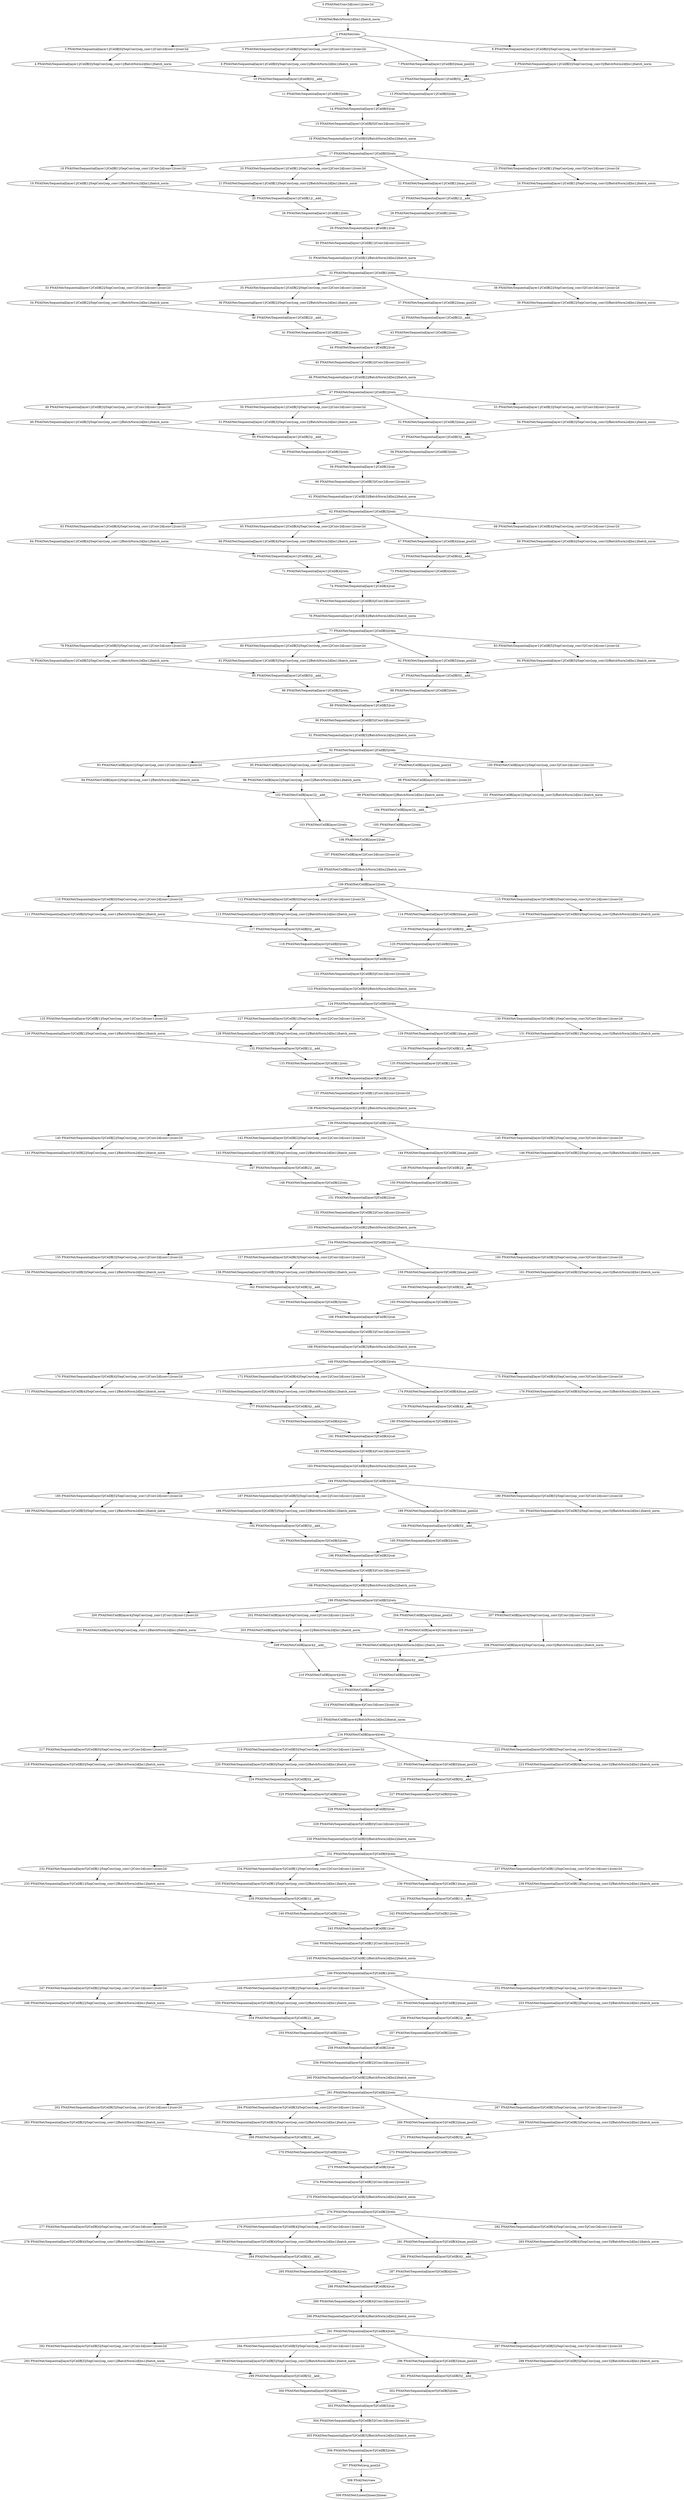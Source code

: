 strict digraph  {
"0 PNASNet/Conv2d[conv1]/conv2d" [id=0, scope="PNASNet/Conv2d[conv1]", type=conv2d];
"1 PNASNet/BatchNorm2d[bn1]/batch_norm" [id=1, scope="PNASNet/BatchNorm2d[bn1]", type=batch_norm];
"2 PNASNet/relu" [id=2, scope=PNASNet, type=relu];
"3 PNASNet/Sequential[layer1]/CellB[0]/SepConv[sep_conv1]/Conv2d[conv1]/conv2d" [id=3, scope="PNASNet/Sequential[layer1]/CellB[0]/SepConv[sep_conv1]/Conv2d[conv1]", type=conv2d];
"4 PNASNet/Sequential[layer1]/CellB[0]/SepConv[sep_conv1]/BatchNorm2d[bn1]/batch_norm" [id=4, scope="PNASNet/Sequential[layer1]/CellB[0]/SepConv[sep_conv1]/BatchNorm2d[bn1]", type=batch_norm];
"5 PNASNet/Sequential[layer1]/CellB[0]/SepConv[sep_conv2]/Conv2d[conv1]/conv2d" [id=5, scope="PNASNet/Sequential[layer1]/CellB[0]/SepConv[sep_conv2]/Conv2d[conv1]", type=conv2d];
"6 PNASNet/Sequential[layer1]/CellB[0]/SepConv[sep_conv2]/BatchNorm2d[bn1]/batch_norm" [id=6, scope="PNASNet/Sequential[layer1]/CellB[0]/SepConv[sep_conv2]/BatchNorm2d[bn1]", type=batch_norm];
"7 PNASNet/Sequential[layer1]/CellB[0]/max_pool2d" [id=7, scope="PNASNet/Sequential[layer1]/CellB[0]", type=max_pool2d];
"8 PNASNet/Sequential[layer1]/CellB[0]/SepConv[sep_conv3]/Conv2d[conv1]/conv2d" [id=8, scope="PNASNet/Sequential[layer1]/CellB[0]/SepConv[sep_conv3]/Conv2d[conv1]", type=conv2d];
"9 PNASNet/Sequential[layer1]/CellB[0]/SepConv[sep_conv3]/BatchNorm2d[bn1]/batch_norm" [id=9, scope="PNASNet/Sequential[layer1]/CellB[0]/SepConv[sep_conv3]/BatchNorm2d[bn1]", type=batch_norm];
"10 PNASNet/Sequential[layer1]/CellB[0]/__add__" [id=10, scope="PNASNet/Sequential[layer1]/CellB[0]", type=__add__];
"11 PNASNet/Sequential[layer1]/CellB[0]/relu" [id=11, scope="PNASNet/Sequential[layer1]/CellB[0]", type=relu];
"12 PNASNet/Sequential[layer1]/CellB[0]/__add__" [id=12, scope="PNASNet/Sequential[layer1]/CellB[0]", type=__add__];
"13 PNASNet/Sequential[layer1]/CellB[0]/relu" [id=13, scope="PNASNet/Sequential[layer1]/CellB[0]", type=relu];
"14 PNASNet/Sequential[layer1]/CellB[0]/cat" [id=14, scope="PNASNet/Sequential[layer1]/CellB[0]", type=cat];
"15 PNASNet/Sequential[layer1]/CellB[0]/Conv2d[conv2]/conv2d" [id=15, scope="PNASNet/Sequential[layer1]/CellB[0]/Conv2d[conv2]", type=conv2d];
"16 PNASNet/Sequential[layer1]/CellB[0]/BatchNorm2d[bn2]/batch_norm" [id=16, scope="PNASNet/Sequential[layer1]/CellB[0]/BatchNorm2d[bn2]", type=batch_norm];
"17 PNASNet/Sequential[layer1]/CellB[0]/relu" [id=17, scope="PNASNet/Sequential[layer1]/CellB[0]", type=relu];
"18 PNASNet/Sequential[layer1]/CellB[1]/SepConv[sep_conv1]/Conv2d[conv1]/conv2d" [id=18, scope="PNASNet/Sequential[layer1]/CellB[1]/SepConv[sep_conv1]/Conv2d[conv1]", type=conv2d];
"19 PNASNet/Sequential[layer1]/CellB[1]/SepConv[sep_conv1]/BatchNorm2d[bn1]/batch_norm" [id=19, scope="PNASNet/Sequential[layer1]/CellB[1]/SepConv[sep_conv1]/BatchNorm2d[bn1]", type=batch_norm];
"20 PNASNet/Sequential[layer1]/CellB[1]/SepConv[sep_conv2]/Conv2d[conv1]/conv2d" [id=20, scope="PNASNet/Sequential[layer1]/CellB[1]/SepConv[sep_conv2]/Conv2d[conv1]", type=conv2d];
"21 PNASNet/Sequential[layer1]/CellB[1]/SepConv[sep_conv2]/BatchNorm2d[bn1]/batch_norm" [id=21, scope="PNASNet/Sequential[layer1]/CellB[1]/SepConv[sep_conv2]/BatchNorm2d[bn1]", type=batch_norm];
"22 PNASNet/Sequential[layer1]/CellB[1]/max_pool2d" [id=22, scope="PNASNet/Sequential[layer1]/CellB[1]", type=max_pool2d];
"23 PNASNet/Sequential[layer1]/CellB[1]/SepConv[sep_conv3]/Conv2d[conv1]/conv2d" [id=23, scope="PNASNet/Sequential[layer1]/CellB[1]/SepConv[sep_conv3]/Conv2d[conv1]", type=conv2d];
"24 PNASNet/Sequential[layer1]/CellB[1]/SepConv[sep_conv3]/BatchNorm2d[bn1]/batch_norm" [id=24, scope="PNASNet/Sequential[layer1]/CellB[1]/SepConv[sep_conv3]/BatchNorm2d[bn1]", type=batch_norm];
"25 PNASNet/Sequential[layer1]/CellB[1]/__add__" [id=25, scope="PNASNet/Sequential[layer1]/CellB[1]", type=__add__];
"26 PNASNet/Sequential[layer1]/CellB[1]/relu" [id=26, scope="PNASNet/Sequential[layer1]/CellB[1]", type=relu];
"27 PNASNet/Sequential[layer1]/CellB[1]/__add__" [id=27, scope="PNASNet/Sequential[layer1]/CellB[1]", type=__add__];
"28 PNASNet/Sequential[layer1]/CellB[1]/relu" [id=28, scope="PNASNet/Sequential[layer1]/CellB[1]", type=relu];
"29 PNASNet/Sequential[layer1]/CellB[1]/cat" [id=29, scope="PNASNet/Sequential[layer1]/CellB[1]", type=cat];
"30 PNASNet/Sequential[layer1]/CellB[1]/Conv2d[conv2]/conv2d" [id=30, scope="PNASNet/Sequential[layer1]/CellB[1]/Conv2d[conv2]", type=conv2d];
"31 PNASNet/Sequential[layer1]/CellB[1]/BatchNorm2d[bn2]/batch_norm" [id=31, scope="PNASNet/Sequential[layer1]/CellB[1]/BatchNorm2d[bn2]", type=batch_norm];
"32 PNASNet/Sequential[layer1]/CellB[1]/relu" [id=32, scope="PNASNet/Sequential[layer1]/CellB[1]", type=relu];
"33 PNASNet/Sequential[layer1]/CellB[2]/SepConv[sep_conv1]/Conv2d[conv1]/conv2d" [id=33, scope="PNASNet/Sequential[layer1]/CellB[2]/SepConv[sep_conv1]/Conv2d[conv1]", type=conv2d];
"34 PNASNet/Sequential[layer1]/CellB[2]/SepConv[sep_conv1]/BatchNorm2d[bn1]/batch_norm" [id=34, scope="PNASNet/Sequential[layer1]/CellB[2]/SepConv[sep_conv1]/BatchNorm2d[bn1]", type=batch_norm];
"35 PNASNet/Sequential[layer1]/CellB[2]/SepConv[sep_conv2]/Conv2d[conv1]/conv2d" [id=35, scope="PNASNet/Sequential[layer1]/CellB[2]/SepConv[sep_conv2]/Conv2d[conv1]", type=conv2d];
"36 PNASNet/Sequential[layer1]/CellB[2]/SepConv[sep_conv2]/BatchNorm2d[bn1]/batch_norm" [id=36, scope="PNASNet/Sequential[layer1]/CellB[2]/SepConv[sep_conv2]/BatchNorm2d[bn1]", type=batch_norm];
"37 PNASNet/Sequential[layer1]/CellB[2]/max_pool2d" [id=37, scope="PNASNet/Sequential[layer1]/CellB[2]", type=max_pool2d];
"38 PNASNet/Sequential[layer1]/CellB[2]/SepConv[sep_conv3]/Conv2d[conv1]/conv2d" [id=38, scope="PNASNet/Sequential[layer1]/CellB[2]/SepConv[sep_conv3]/Conv2d[conv1]", type=conv2d];
"39 PNASNet/Sequential[layer1]/CellB[2]/SepConv[sep_conv3]/BatchNorm2d[bn1]/batch_norm" [id=39, scope="PNASNet/Sequential[layer1]/CellB[2]/SepConv[sep_conv3]/BatchNorm2d[bn1]", type=batch_norm];
"40 PNASNet/Sequential[layer1]/CellB[2]/__add__" [id=40, scope="PNASNet/Sequential[layer1]/CellB[2]", type=__add__];
"41 PNASNet/Sequential[layer1]/CellB[2]/relu" [id=41, scope="PNASNet/Sequential[layer1]/CellB[2]", type=relu];
"42 PNASNet/Sequential[layer1]/CellB[2]/__add__" [id=42, scope="PNASNet/Sequential[layer1]/CellB[2]", type=__add__];
"43 PNASNet/Sequential[layer1]/CellB[2]/relu" [id=43, scope="PNASNet/Sequential[layer1]/CellB[2]", type=relu];
"44 PNASNet/Sequential[layer1]/CellB[2]/cat" [id=44, scope="PNASNet/Sequential[layer1]/CellB[2]", type=cat];
"45 PNASNet/Sequential[layer1]/CellB[2]/Conv2d[conv2]/conv2d" [id=45, scope="PNASNet/Sequential[layer1]/CellB[2]/Conv2d[conv2]", type=conv2d];
"46 PNASNet/Sequential[layer1]/CellB[2]/BatchNorm2d[bn2]/batch_norm" [id=46, scope="PNASNet/Sequential[layer1]/CellB[2]/BatchNorm2d[bn2]", type=batch_norm];
"47 PNASNet/Sequential[layer1]/CellB[2]/relu" [id=47, scope="PNASNet/Sequential[layer1]/CellB[2]", type=relu];
"48 PNASNet/Sequential[layer1]/CellB[3]/SepConv[sep_conv1]/Conv2d[conv1]/conv2d" [id=48, scope="PNASNet/Sequential[layer1]/CellB[3]/SepConv[sep_conv1]/Conv2d[conv1]", type=conv2d];
"49 PNASNet/Sequential[layer1]/CellB[3]/SepConv[sep_conv1]/BatchNorm2d[bn1]/batch_norm" [id=49, scope="PNASNet/Sequential[layer1]/CellB[3]/SepConv[sep_conv1]/BatchNorm2d[bn1]", type=batch_norm];
"50 PNASNet/Sequential[layer1]/CellB[3]/SepConv[sep_conv2]/Conv2d[conv1]/conv2d" [id=50, scope="PNASNet/Sequential[layer1]/CellB[3]/SepConv[sep_conv2]/Conv2d[conv1]", type=conv2d];
"51 PNASNet/Sequential[layer1]/CellB[3]/SepConv[sep_conv2]/BatchNorm2d[bn1]/batch_norm" [id=51, scope="PNASNet/Sequential[layer1]/CellB[3]/SepConv[sep_conv2]/BatchNorm2d[bn1]", type=batch_norm];
"52 PNASNet/Sequential[layer1]/CellB[3]/max_pool2d" [id=52, scope="PNASNet/Sequential[layer1]/CellB[3]", type=max_pool2d];
"53 PNASNet/Sequential[layer1]/CellB[3]/SepConv[sep_conv3]/Conv2d[conv1]/conv2d" [id=53, scope="PNASNet/Sequential[layer1]/CellB[3]/SepConv[sep_conv3]/Conv2d[conv1]", type=conv2d];
"54 PNASNet/Sequential[layer1]/CellB[3]/SepConv[sep_conv3]/BatchNorm2d[bn1]/batch_norm" [id=54, scope="PNASNet/Sequential[layer1]/CellB[3]/SepConv[sep_conv3]/BatchNorm2d[bn1]", type=batch_norm];
"55 PNASNet/Sequential[layer1]/CellB[3]/__add__" [id=55, scope="PNASNet/Sequential[layer1]/CellB[3]", type=__add__];
"56 PNASNet/Sequential[layer1]/CellB[3]/relu" [id=56, scope="PNASNet/Sequential[layer1]/CellB[3]", type=relu];
"57 PNASNet/Sequential[layer1]/CellB[3]/__add__" [id=57, scope="PNASNet/Sequential[layer1]/CellB[3]", type=__add__];
"58 PNASNet/Sequential[layer1]/CellB[3]/relu" [id=58, scope="PNASNet/Sequential[layer1]/CellB[3]", type=relu];
"59 PNASNet/Sequential[layer1]/CellB[3]/cat" [id=59, scope="PNASNet/Sequential[layer1]/CellB[3]", type=cat];
"60 PNASNet/Sequential[layer1]/CellB[3]/Conv2d[conv2]/conv2d" [id=60, scope="PNASNet/Sequential[layer1]/CellB[3]/Conv2d[conv2]", type=conv2d];
"61 PNASNet/Sequential[layer1]/CellB[3]/BatchNorm2d[bn2]/batch_norm" [id=61, scope="PNASNet/Sequential[layer1]/CellB[3]/BatchNorm2d[bn2]", type=batch_norm];
"62 PNASNet/Sequential[layer1]/CellB[3]/relu" [id=62, scope="PNASNet/Sequential[layer1]/CellB[3]", type=relu];
"63 PNASNet/Sequential[layer1]/CellB[4]/SepConv[sep_conv1]/Conv2d[conv1]/conv2d" [id=63, scope="PNASNet/Sequential[layer1]/CellB[4]/SepConv[sep_conv1]/Conv2d[conv1]", type=conv2d];
"64 PNASNet/Sequential[layer1]/CellB[4]/SepConv[sep_conv1]/BatchNorm2d[bn1]/batch_norm" [id=64, scope="PNASNet/Sequential[layer1]/CellB[4]/SepConv[sep_conv1]/BatchNorm2d[bn1]", type=batch_norm];
"65 PNASNet/Sequential[layer1]/CellB[4]/SepConv[sep_conv2]/Conv2d[conv1]/conv2d" [id=65, scope="PNASNet/Sequential[layer1]/CellB[4]/SepConv[sep_conv2]/Conv2d[conv1]", type=conv2d];
"66 PNASNet/Sequential[layer1]/CellB[4]/SepConv[sep_conv2]/BatchNorm2d[bn1]/batch_norm" [id=66, scope="PNASNet/Sequential[layer1]/CellB[4]/SepConv[sep_conv2]/BatchNorm2d[bn1]", type=batch_norm];
"67 PNASNet/Sequential[layer1]/CellB[4]/max_pool2d" [id=67, scope="PNASNet/Sequential[layer1]/CellB[4]", type=max_pool2d];
"68 PNASNet/Sequential[layer1]/CellB[4]/SepConv[sep_conv3]/Conv2d[conv1]/conv2d" [id=68, scope="PNASNet/Sequential[layer1]/CellB[4]/SepConv[sep_conv3]/Conv2d[conv1]", type=conv2d];
"69 PNASNet/Sequential[layer1]/CellB[4]/SepConv[sep_conv3]/BatchNorm2d[bn1]/batch_norm" [id=69, scope="PNASNet/Sequential[layer1]/CellB[4]/SepConv[sep_conv3]/BatchNorm2d[bn1]", type=batch_norm];
"70 PNASNet/Sequential[layer1]/CellB[4]/__add__" [id=70, scope="PNASNet/Sequential[layer1]/CellB[4]", type=__add__];
"71 PNASNet/Sequential[layer1]/CellB[4]/relu" [id=71, scope="PNASNet/Sequential[layer1]/CellB[4]", type=relu];
"72 PNASNet/Sequential[layer1]/CellB[4]/__add__" [id=72, scope="PNASNet/Sequential[layer1]/CellB[4]", type=__add__];
"73 PNASNet/Sequential[layer1]/CellB[4]/relu" [id=73, scope="PNASNet/Sequential[layer1]/CellB[4]", type=relu];
"74 PNASNet/Sequential[layer1]/CellB[4]/cat" [id=74, scope="PNASNet/Sequential[layer1]/CellB[4]", type=cat];
"75 PNASNet/Sequential[layer1]/CellB[4]/Conv2d[conv2]/conv2d" [id=75, scope="PNASNet/Sequential[layer1]/CellB[4]/Conv2d[conv2]", type=conv2d];
"76 PNASNet/Sequential[layer1]/CellB[4]/BatchNorm2d[bn2]/batch_norm" [id=76, scope="PNASNet/Sequential[layer1]/CellB[4]/BatchNorm2d[bn2]", type=batch_norm];
"77 PNASNet/Sequential[layer1]/CellB[4]/relu" [id=77, scope="PNASNet/Sequential[layer1]/CellB[4]", type=relu];
"78 PNASNet/Sequential[layer1]/CellB[5]/SepConv[sep_conv1]/Conv2d[conv1]/conv2d" [id=78, scope="PNASNet/Sequential[layer1]/CellB[5]/SepConv[sep_conv1]/Conv2d[conv1]", type=conv2d];
"79 PNASNet/Sequential[layer1]/CellB[5]/SepConv[sep_conv1]/BatchNorm2d[bn1]/batch_norm" [id=79, scope="PNASNet/Sequential[layer1]/CellB[5]/SepConv[sep_conv1]/BatchNorm2d[bn1]", type=batch_norm];
"80 PNASNet/Sequential[layer1]/CellB[5]/SepConv[sep_conv2]/Conv2d[conv1]/conv2d" [id=80, scope="PNASNet/Sequential[layer1]/CellB[5]/SepConv[sep_conv2]/Conv2d[conv1]", type=conv2d];
"81 PNASNet/Sequential[layer1]/CellB[5]/SepConv[sep_conv2]/BatchNorm2d[bn1]/batch_norm" [id=81, scope="PNASNet/Sequential[layer1]/CellB[5]/SepConv[sep_conv2]/BatchNorm2d[bn1]", type=batch_norm];
"82 PNASNet/Sequential[layer1]/CellB[5]/max_pool2d" [id=82, scope="PNASNet/Sequential[layer1]/CellB[5]", type=max_pool2d];
"83 PNASNet/Sequential[layer1]/CellB[5]/SepConv[sep_conv3]/Conv2d[conv1]/conv2d" [id=83, scope="PNASNet/Sequential[layer1]/CellB[5]/SepConv[sep_conv3]/Conv2d[conv1]", type=conv2d];
"84 PNASNet/Sequential[layer1]/CellB[5]/SepConv[sep_conv3]/BatchNorm2d[bn1]/batch_norm" [id=84, scope="PNASNet/Sequential[layer1]/CellB[5]/SepConv[sep_conv3]/BatchNorm2d[bn1]", type=batch_norm];
"85 PNASNet/Sequential[layer1]/CellB[5]/__add__" [id=85, scope="PNASNet/Sequential[layer1]/CellB[5]", type=__add__];
"86 PNASNet/Sequential[layer1]/CellB[5]/relu" [id=86, scope="PNASNet/Sequential[layer1]/CellB[5]", type=relu];
"87 PNASNet/Sequential[layer1]/CellB[5]/__add__" [id=87, scope="PNASNet/Sequential[layer1]/CellB[5]", type=__add__];
"88 PNASNet/Sequential[layer1]/CellB[5]/relu" [id=88, scope="PNASNet/Sequential[layer1]/CellB[5]", type=relu];
"89 PNASNet/Sequential[layer1]/CellB[5]/cat" [id=89, scope="PNASNet/Sequential[layer1]/CellB[5]", type=cat];
"90 PNASNet/Sequential[layer1]/CellB[5]/Conv2d[conv2]/conv2d" [id=90, scope="PNASNet/Sequential[layer1]/CellB[5]/Conv2d[conv2]", type=conv2d];
"91 PNASNet/Sequential[layer1]/CellB[5]/BatchNorm2d[bn2]/batch_norm" [id=91, scope="PNASNet/Sequential[layer1]/CellB[5]/BatchNorm2d[bn2]", type=batch_norm];
"92 PNASNet/Sequential[layer1]/CellB[5]/relu" [id=92, scope="PNASNet/Sequential[layer1]/CellB[5]", type=relu];
"93 PNASNet/CellB[layer2]/SepConv[sep_conv1]/Conv2d[conv1]/conv2d" [id=93, scope="PNASNet/CellB[layer2]/SepConv[sep_conv1]/Conv2d[conv1]", type=conv2d];
"94 PNASNet/CellB[layer2]/SepConv[sep_conv1]/BatchNorm2d[bn1]/batch_norm" [id=94, scope="PNASNet/CellB[layer2]/SepConv[sep_conv1]/BatchNorm2d[bn1]", type=batch_norm];
"95 PNASNet/CellB[layer2]/SepConv[sep_conv2]/Conv2d[conv1]/conv2d" [id=95, scope="PNASNet/CellB[layer2]/SepConv[sep_conv2]/Conv2d[conv1]", type=conv2d];
"96 PNASNet/CellB[layer2]/SepConv[sep_conv2]/BatchNorm2d[bn1]/batch_norm" [id=96, scope="PNASNet/CellB[layer2]/SepConv[sep_conv2]/BatchNorm2d[bn1]", type=batch_norm];
"97 PNASNet/CellB[layer2]/max_pool2d" [id=97, scope="PNASNet/CellB[layer2]", type=max_pool2d];
"98 PNASNet/CellB[layer2]/Conv2d[conv1]/conv2d" [id=98, scope="PNASNet/CellB[layer2]/Conv2d[conv1]", type=conv2d];
"99 PNASNet/CellB[layer2]/BatchNorm2d[bn1]/batch_norm" [id=99, scope="PNASNet/CellB[layer2]/BatchNorm2d[bn1]", type=batch_norm];
"100 PNASNet/CellB[layer2]/SepConv[sep_conv3]/Conv2d[conv1]/conv2d" [id=100, scope="PNASNet/CellB[layer2]/SepConv[sep_conv3]/Conv2d[conv1]", type=conv2d];
"101 PNASNet/CellB[layer2]/SepConv[sep_conv3]/BatchNorm2d[bn1]/batch_norm" [id=101, scope="PNASNet/CellB[layer2]/SepConv[sep_conv3]/BatchNorm2d[bn1]", type=batch_norm];
"102 PNASNet/CellB[layer2]/__add__" [id=102, scope="PNASNet/CellB[layer2]", type=__add__];
"103 PNASNet/CellB[layer2]/relu" [id=103, scope="PNASNet/CellB[layer2]", type=relu];
"104 PNASNet/CellB[layer2]/__add__" [id=104, scope="PNASNet/CellB[layer2]", type=__add__];
"105 PNASNet/CellB[layer2]/relu" [id=105, scope="PNASNet/CellB[layer2]", type=relu];
"106 PNASNet/CellB[layer2]/cat" [id=106, scope="PNASNet/CellB[layer2]", type=cat];
"107 PNASNet/CellB[layer2]/Conv2d[conv2]/conv2d" [id=107, scope="PNASNet/CellB[layer2]/Conv2d[conv2]", type=conv2d];
"108 PNASNet/CellB[layer2]/BatchNorm2d[bn2]/batch_norm" [id=108, scope="PNASNet/CellB[layer2]/BatchNorm2d[bn2]", type=batch_norm];
"109 PNASNet/CellB[layer2]/relu" [id=109, scope="PNASNet/CellB[layer2]", type=relu];
"110 PNASNet/Sequential[layer3]/CellB[0]/SepConv[sep_conv1]/Conv2d[conv1]/conv2d" [id=110, scope="PNASNet/Sequential[layer3]/CellB[0]/SepConv[sep_conv1]/Conv2d[conv1]", type=conv2d];
"111 PNASNet/Sequential[layer3]/CellB[0]/SepConv[sep_conv1]/BatchNorm2d[bn1]/batch_norm" [id=111, scope="PNASNet/Sequential[layer3]/CellB[0]/SepConv[sep_conv1]/BatchNorm2d[bn1]", type=batch_norm];
"112 PNASNet/Sequential[layer3]/CellB[0]/SepConv[sep_conv2]/Conv2d[conv1]/conv2d" [id=112, scope="PNASNet/Sequential[layer3]/CellB[0]/SepConv[sep_conv2]/Conv2d[conv1]", type=conv2d];
"113 PNASNet/Sequential[layer3]/CellB[0]/SepConv[sep_conv2]/BatchNorm2d[bn1]/batch_norm" [id=113, scope="PNASNet/Sequential[layer3]/CellB[0]/SepConv[sep_conv2]/BatchNorm2d[bn1]", type=batch_norm];
"114 PNASNet/Sequential[layer3]/CellB[0]/max_pool2d" [id=114, scope="PNASNet/Sequential[layer3]/CellB[0]", type=max_pool2d];
"115 PNASNet/Sequential[layer3]/CellB[0]/SepConv[sep_conv3]/Conv2d[conv1]/conv2d" [id=115, scope="PNASNet/Sequential[layer3]/CellB[0]/SepConv[sep_conv3]/Conv2d[conv1]", type=conv2d];
"116 PNASNet/Sequential[layer3]/CellB[0]/SepConv[sep_conv3]/BatchNorm2d[bn1]/batch_norm" [id=116, scope="PNASNet/Sequential[layer3]/CellB[0]/SepConv[sep_conv3]/BatchNorm2d[bn1]", type=batch_norm];
"117 PNASNet/Sequential[layer3]/CellB[0]/__add__" [id=117, scope="PNASNet/Sequential[layer3]/CellB[0]", type=__add__];
"118 PNASNet/Sequential[layer3]/CellB[0]/relu" [id=118, scope="PNASNet/Sequential[layer3]/CellB[0]", type=relu];
"119 PNASNet/Sequential[layer3]/CellB[0]/__add__" [id=119, scope="PNASNet/Sequential[layer3]/CellB[0]", type=__add__];
"120 PNASNet/Sequential[layer3]/CellB[0]/relu" [id=120, scope="PNASNet/Sequential[layer3]/CellB[0]", type=relu];
"121 PNASNet/Sequential[layer3]/CellB[0]/cat" [id=121, scope="PNASNet/Sequential[layer3]/CellB[0]", type=cat];
"122 PNASNet/Sequential[layer3]/CellB[0]/Conv2d[conv2]/conv2d" [id=122, scope="PNASNet/Sequential[layer3]/CellB[0]/Conv2d[conv2]", type=conv2d];
"123 PNASNet/Sequential[layer3]/CellB[0]/BatchNorm2d[bn2]/batch_norm" [id=123, scope="PNASNet/Sequential[layer3]/CellB[0]/BatchNorm2d[bn2]", type=batch_norm];
"124 PNASNet/Sequential[layer3]/CellB[0]/relu" [id=124, scope="PNASNet/Sequential[layer3]/CellB[0]", type=relu];
"125 PNASNet/Sequential[layer3]/CellB[1]/SepConv[sep_conv1]/Conv2d[conv1]/conv2d" [id=125, scope="PNASNet/Sequential[layer3]/CellB[1]/SepConv[sep_conv1]/Conv2d[conv1]", type=conv2d];
"126 PNASNet/Sequential[layer3]/CellB[1]/SepConv[sep_conv1]/BatchNorm2d[bn1]/batch_norm" [id=126, scope="PNASNet/Sequential[layer3]/CellB[1]/SepConv[sep_conv1]/BatchNorm2d[bn1]", type=batch_norm];
"127 PNASNet/Sequential[layer3]/CellB[1]/SepConv[sep_conv2]/Conv2d[conv1]/conv2d" [id=127, scope="PNASNet/Sequential[layer3]/CellB[1]/SepConv[sep_conv2]/Conv2d[conv1]", type=conv2d];
"128 PNASNet/Sequential[layer3]/CellB[1]/SepConv[sep_conv2]/BatchNorm2d[bn1]/batch_norm" [id=128, scope="PNASNet/Sequential[layer3]/CellB[1]/SepConv[sep_conv2]/BatchNorm2d[bn1]", type=batch_norm];
"129 PNASNet/Sequential[layer3]/CellB[1]/max_pool2d" [id=129, scope="PNASNet/Sequential[layer3]/CellB[1]", type=max_pool2d];
"130 PNASNet/Sequential[layer3]/CellB[1]/SepConv[sep_conv3]/Conv2d[conv1]/conv2d" [id=130, scope="PNASNet/Sequential[layer3]/CellB[1]/SepConv[sep_conv3]/Conv2d[conv1]", type=conv2d];
"131 PNASNet/Sequential[layer3]/CellB[1]/SepConv[sep_conv3]/BatchNorm2d[bn1]/batch_norm" [id=131, scope="PNASNet/Sequential[layer3]/CellB[1]/SepConv[sep_conv3]/BatchNorm2d[bn1]", type=batch_norm];
"132 PNASNet/Sequential[layer3]/CellB[1]/__add__" [id=132, scope="PNASNet/Sequential[layer3]/CellB[1]", type=__add__];
"133 PNASNet/Sequential[layer3]/CellB[1]/relu" [id=133, scope="PNASNet/Sequential[layer3]/CellB[1]", type=relu];
"134 PNASNet/Sequential[layer3]/CellB[1]/__add__" [id=134, scope="PNASNet/Sequential[layer3]/CellB[1]", type=__add__];
"135 PNASNet/Sequential[layer3]/CellB[1]/relu" [id=135, scope="PNASNet/Sequential[layer3]/CellB[1]", type=relu];
"136 PNASNet/Sequential[layer3]/CellB[1]/cat" [id=136, scope="PNASNet/Sequential[layer3]/CellB[1]", type=cat];
"137 PNASNet/Sequential[layer3]/CellB[1]/Conv2d[conv2]/conv2d" [id=137, scope="PNASNet/Sequential[layer3]/CellB[1]/Conv2d[conv2]", type=conv2d];
"138 PNASNet/Sequential[layer3]/CellB[1]/BatchNorm2d[bn2]/batch_norm" [id=138, scope="PNASNet/Sequential[layer3]/CellB[1]/BatchNorm2d[bn2]", type=batch_norm];
"139 PNASNet/Sequential[layer3]/CellB[1]/relu" [id=139, scope="PNASNet/Sequential[layer3]/CellB[1]", type=relu];
"140 PNASNet/Sequential[layer3]/CellB[2]/SepConv[sep_conv1]/Conv2d[conv1]/conv2d" [id=140, scope="PNASNet/Sequential[layer3]/CellB[2]/SepConv[sep_conv1]/Conv2d[conv1]", type=conv2d];
"141 PNASNet/Sequential[layer3]/CellB[2]/SepConv[sep_conv1]/BatchNorm2d[bn1]/batch_norm" [id=141, scope="PNASNet/Sequential[layer3]/CellB[2]/SepConv[sep_conv1]/BatchNorm2d[bn1]", type=batch_norm];
"142 PNASNet/Sequential[layer3]/CellB[2]/SepConv[sep_conv2]/Conv2d[conv1]/conv2d" [id=142, scope="PNASNet/Sequential[layer3]/CellB[2]/SepConv[sep_conv2]/Conv2d[conv1]", type=conv2d];
"143 PNASNet/Sequential[layer3]/CellB[2]/SepConv[sep_conv2]/BatchNorm2d[bn1]/batch_norm" [id=143, scope="PNASNet/Sequential[layer3]/CellB[2]/SepConv[sep_conv2]/BatchNorm2d[bn1]", type=batch_norm];
"144 PNASNet/Sequential[layer3]/CellB[2]/max_pool2d" [id=144, scope="PNASNet/Sequential[layer3]/CellB[2]", type=max_pool2d];
"145 PNASNet/Sequential[layer3]/CellB[2]/SepConv[sep_conv3]/Conv2d[conv1]/conv2d" [id=145, scope="PNASNet/Sequential[layer3]/CellB[2]/SepConv[sep_conv3]/Conv2d[conv1]", type=conv2d];
"146 PNASNet/Sequential[layer3]/CellB[2]/SepConv[sep_conv3]/BatchNorm2d[bn1]/batch_norm" [id=146, scope="PNASNet/Sequential[layer3]/CellB[2]/SepConv[sep_conv3]/BatchNorm2d[bn1]", type=batch_norm];
"147 PNASNet/Sequential[layer3]/CellB[2]/__add__" [id=147, scope="PNASNet/Sequential[layer3]/CellB[2]", type=__add__];
"148 PNASNet/Sequential[layer3]/CellB[2]/relu" [id=148, scope="PNASNet/Sequential[layer3]/CellB[2]", type=relu];
"149 PNASNet/Sequential[layer3]/CellB[2]/__add__" [id=149, scope="PNASNet/Sequential[layer3]/CellB[2]", type=__add__];
"150 PNASNet/Sequential[layer3]/CellB[2]/relu" [id=150, scope="PNASNet/Sequential[layer3]/CellB[2]", type=relu];
"151 PNASNet/Sequential[layer3]/CellB[2]/cat" [id=151, scope="PNASNet/Sequential[layer3]/CellB[2]", type=cat];
"152 PNASNet/Sequential[layer3]/CellB[2]/Conv2d[conv2]/conv2d" [id=152, scope="PNASNet/Sequential[layer3]/CellB[2]/Conv2d[conv2]", type=conv2d];
"153 PNASNet/Sequential[layer3]/CellB[2]/BatchNorm2d[bn2]/batch_norm" [id=153, scope="PNASNet/Sequential[layer3]/CellB[2]/BatchNorm2d[bn2]", type=batch_norm];
"154 PNASNet/Sequential[layer3]/CellB[2]/relu" [id=154, scope="PNASNet/Sequential[layer3]/CellB[2]", type=relu];
"155 PNASNet/Sequential[layer3]/CellB[3]/SepConv[sep_conv1]/Conv2d[conv1]/conv2d" [id=155, scope="PNASNet/Sequential[layer3]/CellB[3]/SepConv[sep_conv1]/Conv2d[conv1]", type=conv2d];
"156 PNASNet/Sequential[layer3]/CellB[3]/SepConv[sep_conv1]/BatchNorm2d[bn1]/batch_norm" [id=156, scope="PNASNet/Sequential[layer3]/CellB[3]/SepConv[sep_conv1]/BatchNorm2d[bn1]", type=batch_norm];
"157 PNASNet/Sequential[layer3]/CellB[3]/SepConv[sep_conv2]/Conv2d[conv1]/conv2d" [id=157, scope="PNASNet/Sequential[layer3]/CellB[3]/SepConv[sep_conv2]/Conv2d[conv1]", type=conv2d];
"158 PNASNet/Sequential[layer3]/CellB[3]/SepConv[sep_conv2]/BatchNorm2d[bn1]/batch_norm" [id=158, scope="PNASNet/Sequential[layer3]/CellB[3]/SepConv[sep_conv2]/BatchNorm2d[bn1]", type=batch_norm];
"159 PNASNet/Sequential[layer3]/CellB[3]/max_pool2d" [id=159, scope="PNASNet/Sequential[layer3]/CellB[3]", type=max_pool2d];
"160 PNASNet/Sequential[layer3]/CellB[3]/SepConv[sep_conv3]/Conv2d[conv1]/conv2d" [id=160, scope="PNASNet/Sequential[layer3]/CellB[3]/SepConv[sep_conv3]/Conv2d[conv1]", type=conv2d];
"161 PNASNet/Sequential[layer3]/CellB[3]/SepConv[sep_conv3]/BatchNorm2d[bn1]/batch_norm" [id=161, scope="PNASNet/Sequential[layer3]/CellB[3]/SepConv[sep_conv3]/BatchNorm2d[bn1]", type=batch_norm];
"162 PNASNet/Sequential[layer3]/CellB[3]/__add__" [id=162, scope="PNASNet/Sequential[layer3]/CellB[3]", type=__add__];
"163 PNASNet/Sequential[layer3]/CellB[3]/relu" [id=163, scope="PNASNet/Sequential[layer3]/CellB[3]", type=relu];
"164 PNASNet/Sequential[layer3]/CellB[3]/__add__" [id=164, scope="PNASNet/Sequential[layer3]/CellB[3]", type=__add__];
"165 PNASNet/Sequential[layer3]/CellB[3]/relu" [id=165, scope="PNASNet/Sequential[layer3]/CellB[3]", type=relu];
"166 PNASNet/Sequential[layer3]/CellB[3]/cat" [id=166, scope="PNASNet/Sequential[layer3]/CellB[3]", type=cat];
"167 PNASNet/Sequential[layer3]/CellB[3]/Conv2d[conv2]/conv2d" [id=167, scope="PNASNet/Sequential[layer3]/CellB[3]/Conv2d[conv2]", type=conv2d];
"168 PNASNet/Sequential[layer3]/CellB[3]/BatchNorm2d[bn2]/batch_norm" [id=168, scope="PNASNet/Sequential[layer3]/CellB[3]/BatchNorm2d[bn2]", type=batch_norm];
"169 PNASNet/Sequential[layer3]/CellB[3]/relu" [id=169, scope="PNASNet/Sequential[layer3]/CellB[3]", type=relu];
"170 PNASNet/Sequential[layer3]/CellB[4]/SepConv[sep_conv1]/Conv2d[conv1]/conv2d" [id=170, scope="PNASNet/Sequential[layer3]/CellB[4]/SepConv[sep_conv1]/Conv2d[conv1]", type=conv2d];
"171 PNASNet/Sequential[layer3]/CellB[4]/SepConv[sep_conv1]/BatchNorm2d[bn1]/batch_norm" [id=171, scope="PNASNet/Sequential[layer3]/CellB[4]/SepConv[sep_conv1]/BatchNorm2d[bn1]", type=batch_norm];
"172 PNASNet/Sequential[layer3]/CellB[4]/SepConv[sep_conv2]/Conv2d[conv1]/conv2d" [id=172, scope="PNASNet/Sequential[layer3]/CellB[4]/SepConv[sep_conv2]/Conv2d[conv1]", type=conv2d];
"173 PNASNet/Sequential[layer3]/CellB[4]/SepConv[sep_conv2]/BatchNorm2d[bn1]/batch_norm" [id=173, scope="PNASNet/Sequential[layer3]/CellB[4]/SepConv[sep_conv2]/BatchNorm2d[bn1]", type=batch_norm];
"174 PNASNet/Sequential[layer3]/CellB[4]/max_pool2d" [id=174, scope="PNASNet/Sequential[layer3]/CellB[4]", type=max_pool2d];
"175 PNASNet/Sequential[layer3]/CellB[4]/SepConv[sep_conv3]/Conv2d[conv1]/conv2d" [id=175, scope="PNASNet/Sequential[layer3]/CellB[4]/SepConv[sep_conv3]/Conv2d[conv1]", type=conv2d];
"176 PNASNet/Sequential[layer3]/CellB[4]/SepConv[sep_conv3]/BatchNorm2d[bn1]/batch_norm" [id=176, scope="PNASNet/Sequential[layer3]/CellB[4]/SepConv[sep_conv3]/BatchNorm2d[bn1]", type=batch_norm];
"177 PNASNet/Sequential[layer3]/CellB[4]/__add__" [id=177, scope="PNASNet/Sequential[layer3]/CellB[4]", type=__add__];
"178 PNASNet/Sequential[layer3]/CellB[4]/relu" [id=178, scope="PNASNet/Sequential[layer3]/CellB[4]", type=relu];
"179 PNASNet/Sequential[layer3]/CellB[4]/__add__" [id=179, scope="PNASNet/Sequential[layer3]/CellB[4]", type=__add__];
"180 PNASNet/Sequential[layer3]/CellB[4]/relu" [id=180, scope="PNASNet/Sequential[layer3]/CellB[4]", type=relu];
"181 PNASNet/Sequential[layer3]/CellB[4]/cat" [id=181, scope="PNASNet/Sequential[layer3]/CellB[4]", type=cat];
"182 PNASNet/Sequential[layer3]/CellB[4]/Conv2d[conv2]/conv2d" [id=182, scope="PNASNet/Sequential[layer3]/CellB[4]/Conv2d[conv2]", type=conv2d];
"183 PNASNet/Sequential[layer3]/CellB[4]/BatchNorm2d[bn2]/batch_norm" [id=183, scope="PNASNet/Sequential[layer3]/CellB[4]/BatchNorm2d[bn2]", type=batch_norm];
"184 PNASNet/Sequential[layer3]/CellB[4]/relu" [id=184, scope="PNASNet/Sequential[layer3]/CellB[4]", type=relu];
"185 PNASNet/Sequential[layer3]/CellB[5]/SepConv[sep_conv1]/Conv2d[conv1]/conv2d" [id=185, scope="PNASNet/Sequential[layer3]/CellB[5]/SepConv[sep_conv1]/Conv2d[conv1]", type=conv2d];
"186 PNASNet/Sequential[layer3]/CellB[5]/SepConv[sep_conv1]/BatchNorm2d[bn1]/batch_norm" [id=186, scope="PNASNet/Sequential[layer3]/CellB[5]/SepConv[sep_conv1]/BatchNorm2d[bn1]", type=batch_norm];
"187 PNASNet/Sequential[layer3]/CellB[5]/SepConv[sep_conv2]/Conv2d[conv1]/conv2d" [id=187, scope="PNASNet/Sequential[layer3]/CellB[5]/SepConv[sep_conv2]/Conv2d[conv1]", type=conv2d];
"188 PNASNet/Sequential[layer3]/CellB[5]/SepConv[sep_conv2]/BatchNorm2d[bn1]/batch_norm" [id=188, scope="PNASNet/Sequential[layer3]/CellB[5]/SepConv[sep_conv2]/BatchNorm2d[bn1]", type=batch_norm];
"189 PNASNet/Sequential[layer3]/CellB[5]/max_pool2d" [id=189, scope="PNASNet/Sequential[layer3]/CellB[5]", type=max_pool2d];
"190 PNASNet/Sequential[layer3]/CellB[5]/SepConv[sep_conv3]/Conv2d[conv1]/conv2d" [id=190, scope="PNASNet/Sequential[layer3]/CellB[5]/SepConv[sep_conv3]/Conv2d[conv1]", type=conv2d];
"191 PNASNet/Sequential[layer3]/CellB[5]/SepConv[sep_conv3]/BatchNorm2d[bn1]/batch_norm" [id=191, scope="PNASNet/Sequential[layer3]/CellB[5]/SepConv[sep_conv3]/BatchNorm2d[bn1]", type=batch_norm];
"192 PNASNet/Sequential[layer3]/CellB[5]/__add__" [id=192, scope="PNASNet/Sequential[layer3]/CellB[5]", type=__add__];
"193 PNASNet/Sequential[layer3]/CellB[5]/relu" [id=193, scope="PNASNet/Sequential[layer3]/CellB[5]", type=relu];
"194 PNASNet/Sequential[layer3]/CellB[5]/__add__" [id=194, scope="PNASNet/Sequential[layer3]/CellB[5]", type=__add__];
"195 PNASNet/Sequential[layer3]/CellB[5]/relu" [id=195, scope="PNASNet/Sequential[layer3]/CellB[5]", type=relu];
"196 PNASNet/Sequential[layer3]/CellB[5]/cat" [id=196, scope="PNASNet/Sequential[layer3]/CellB[5]", type=cat];
"197 PNASNet/Sequential[layer3]/CellB[5]/Conv2d[conv2]/conv2d" [id=197, scope="PNASNet/Sequential[layer3]/CellB[5]/Conv2d[conv2]", type=conv2d];
"198 PNASNet/Sequential[layer3]/CellB[5]/BatchNorm2d[bn2]/batch_norm" [id=198, scope="PNASNet/Sequential[layer3]/CellB[5]/BatchNorm2d[bn2]", type=batch_norm];
"199 PNASNet/Sequential[layer3]/CellB[5]/relu" [id=199, scope="PNASNet/Sequential[layer3]/CellB[5]", type=relu];
"200 PNASNet/CellB[layer4]/SepConv[sep_conv1]/Conv2d[conv1]/conv2d" [id=200, scope="PNASNet/CellB[layer4]/SepConv[sep_conv1]/Conv2d[conv1]", type=conv2d];
"201 PNASNet/CellB[layer4]/SepConv[sep_conv1]/BatchNorm2d[bn1]/batch_norm" [id=201, scope="PNASNet/CellB[layer4]/SepConv[sep_conv1]/BatchNorm2d[bn1]", type=batch_norm];
"202 PNASNet/CellB[layer4]/SepConv[sep_conv2]/Conv2d[conv1]/conv2d" [id=202, scope="PNASNet/CellB[layer4]/SepConv[sep_conv2]/Conv2d[conv1]", type=conv2d];
"203 PNASNet/CellB[layer4]/SepConv[sep_conv2]/BatchNorm2d[bn1]/batch_norm" [id=203, scope="PNASNet/CellB[layer4]/SepConv[sep_conv2]/BatchNorm2d[bn1]", type=batch_norm];
"204 PNASNet/CellB[layer4]/max_pool2d" [id=204, scope="PNASNet/CellB[layer4]", type=max_pool2d];
"205 PNASNet/CellB[layer4]/Conv2d[conv1]/conv2d" [id=205, scope="PNASNet/CellB[layer4]/Conv2d[conv1]", type=conv2d];
"206 PNASNet/CellB[layer4]/BatchNorm2d[bn1]/batch_norm" [id=206, scope="PNASNet/CellB[layer4]/BatchNorm2d[bn1]", type=batch_norm];
"207 PNASNet/CellB[layer4]/SepConv[sep_conv3]/Conv2d[conv1]/conv2d" [id=207, scope="PNASNet/CellB[layer4]/SepConv[sep_conv3]/Conv2d[conv1]", type=conv2d];
"208 PNASNet/CellB[layer4]/SepConv[sep_conv3]/BatchNorm2d[bn1]/batch_norm" [id=208, scope="PNASNet/CellB[layer4]/SepConv[sep_conv3]/BatchNorm2d[bn1]", type=batch_norm];
"209 PNASNet/CellB[layer4]/__add__" [id=209, scope="PNASNet/CellB[layer4]", type=__add__];
"210 PNASNet/CellB[layer4]/relu" [id=210, scope="PNASNet/CellB[layer4]", type=relu];
"211 PNASNet/CellB[layer4]/__add__" [id=211, scope="PNASNet/CellB[layer4]", type=__add__];
"212 PNASNet/CellB[layer4]/relu" [id=212, scope="PNASNet/CellB[layer4]", type=relu];
"213 PNASNet/CellB[layer4]/cat" [id=213, scope="PNASNet/CellB[layer4]", type=cat];
"214 PNASNet/CellB[layer4]/Conv2d[conv2]/conv2d" [id=214, scope="PNASNet/CellB[layer4]/Conv2d[conv2]", type=conv2d];
"215 PNASNet/CellB[layer4]/BatchNorm2d[bn2]/batch_norm" [id=215, scope="PNASNet/CellB[layer4]/BatchNorm2d[bn2]", type=batch_norm];
"216 PNASNet/CellB[layer4]/relu" [id=216, scope="PNASNet/CellB[layer4]", type=relu];
"217 PNASNet/Sequential[layer5]/CellB[0]/SepConv[sep_conv1]/Conv2d[conv1]/conv2d" [id=217, scope="PNASNet/Sequential[layer5]/CellB[0]/SepConv[sep_conv1]/Conv2d[conv1]", type=conv2d];
"218 PNASNet/Sequential[layer5]/CellB[0]/SepConv[sep_conv1]/BatchNorm2d[bn1]/batch_norm" [id=218, scope="PNASNet/Sequential[layer5]/CellB[0]/SepConv[sep_conv1]/BatchNorm2d[bn1]", type=batch_norm];
"219 PNASNet/Sequential[layer5]/CellB[0]/SepConv[sep_conv2]/Conv2d[conv1]/conv2d" [id=219, scope="PNASNet/Sequential[layer5]/CellB[0]/SepConv[sep_conv2]/Conv2d[conv1]", type=conv2d];
"220 PNASNet/Sequential[layer5]/CellB[0]/SepConv[sep_conv2]/BatchNorm2d[bn1]/batch_norm" [id=220, scope="PNASNet/Sequential[layer5]/CellB[0]/SepConv[sep_conv2]/BatchNorm2d[bn1]", type=batch_norm];
"221 PNASNet/Sequential[layer5]/CellB[0]/max_pool2d" [id=221, scope="PNASNet/Sequential[layer5]/CellB[0]", type=max_pool2d];
"222 PNASNet/Sequential[layer5]/CellB[0]/SepConv[sep_conv3]/Conv2d[conv1]/conv2d" [id=222, scope="PNASNet/Sequential[layer5]/CellB[0]/SepConv[sep_conv3]/Conv2d[conv1]", type=conv2d];
"223 PNASNet/Sequential[layer5]/CellB[0]/SepConv[sep_conv3]/BatchNorm2d[bn1]/batch_norm" [id=223, scope="PNASNet/Sequential[layer5]/CellB[0]/SepConv[sep_conv3]/BatchNorm2d[bn1]", type=batch_norm];
"224 PNASNet/Sequential[layer5]/CellB[0]/__add__" [id=224, scope="PNASNet/Sequential[layer5]/CellB[0]", type=__add__];
"225 PNASNet/Sequential[layer5]/CellB[0]/relu" [id=225, scope="PNASNet/Sequential[layer5]/CellB[0]", type=relu];
"226 PNASNet/Sequential[layer5]/CellB[0]/__add__" [id=226, scope="PNASNet/Sequential[layer5]/CellB[0]", type=__add__];
"227 PNASNet/Sequential[layer5]/CellB[0]/relu" [id=227, scope="PNASNet/Sequential[layer5]/CellB[0]", type=relu];
"228 PNASNet/Sequential[layer5]/CellB[0]/cat" [id=228, scope="PNASNet/Sequential[layer5]/CellB[0]", type=cat];
"229 PNASNet/Sequential[layer5]/CellB[0]/Conv2d[conv2]/conv2d" [id=229, scope="PNASNet/Sequential[layer5]/CellB[0]/Conv2d[conv2]", type=conv2d];
"230 PNASNet/Sequential[layer5]/CellB[0]/BatchNorm2d[bn2]/batch_norm" [id=230, scope="PNASNet/Sequential[layer5]/CellB[0]/BatchNorm2d[bn2]", type=batch_norm];
"231 PNASNet/Sequential[layer5]/CellB[0]/relu" [id=231, scope="PNASNet/Sequential[layer5]/CellB[0]", type=relu];
"232 PNASNet/Sequential[layer5]/CellB[1]/SepConv[sep_conv1]/Conv2d[conv1]/conv2d" [id=232, scope="PNASNet/Sequential[layer5]/CellB[1]/SepConv[sep_conv1]/Conv2d[conv1]", type=conv2d];
"233 PNASNet/Sequential[layer5]/CellB[1]/SepConv[sep_conv1]/BatchNorm2d[bn1]/batch_norm" [id=233, scope="PNASNet/Sequential[layer5]/CellB[1]/SepConv[sep_conv1]/BatchNorm2d[bn1]", type=batch_norm];
"234 PNASNet/Sequential[layer5]/CellB[1]/SepConv[sep_conv2]/Conv2d[conv1]/conv2d" [id=234, scope="PNASNet/Sequential[layer5]/CellB[1]/SepConv[sep_conv2]/Conv2d[conv1]", type=conv2d];
"235 PNASNet/Sequential[layer5]/CellB[1]/SepConv[sep_conv2]/BatchNorm2d[bn1]/batch_norm" [id=235, scope="PNASNet/Sequential[layer5]/CellB[1]/SepConv[sep_conv2]/BatchNorm2d[bn1]", type=batch_norm];
"236 PNASNet/Sequential[layer5]/CellB[1]/max_pool2d" [id=236, scope="PNASNet/Sequential[layer5]/CellB[1]", type=max_pool2d];
"237 PNASNet/Sequential[layer5]/CellB[1]/SepConv[sep_conv3]/Conv2d[conv1]/conv2d" [id=237, scope="PNASNet/Sequential[layer5]/CellB[1]/SepConv[sep_conv3]/Conv2d[conv1]", type=conv2d];
"238 PNASNet/Sequential[layer5]/CellB[1]/SepConv[sep_conv3]/BatchNorm2d[bn1]/batch_norm" [id=238, scope="PNASNet/Sequential[layer5]/CellB[1]/SepConv[sep_conv3]/BatchNorm2d[bn1]", type=batch_norm];
"239 PNASNet/Sequential[layer5]/CellB[1]/__add__" [id=239, scope="PNASNet/Sequential[layer5]/CellB[1]", type=__add__];
"240 PNASNet/Sequential[layer5]/CellB[1]/relu" [id=240, scope="PNASNet/Sequential[layer5]/CellB[1]", type=relu];
"241 PNASNet/Sequential[layer5]/CellB[1]/__add__" [id=241, scope="PNASNet/Sequential[layer5]/CellB[1]", type=__add__];
"242 PNASNet/Sequential[layer5]/CellB[1]/relu" [id=242, scope="PNASNet/Sequential[layer5]/CellB[1]", type=relu];
"243 PNASNet/Sequential[layer5]/CellB[1]/cat" [id=243, scope="PNASNet/Sequential[layer5]/CellB[1]", type=cat];
"244 PNASNet/Sequential[layer5]/CellB[1]/Conv2d[conv2]/conv2d" [id=244, scope="PNASNet/Sequential[layer5]/CellB[1]/Conv2d[conv2]", type=conv2d];
"245 PNASNet/Sequential[layer5]/CellB[1]/BatchNorm2d[bn2]/batch_norm" [id=245, scope="PNASNet/Sequential[layer5]/CellB[1]/BatchNorm2d[bn2]", type=batch_norm];
"246 PNASNet/Sequential[layer5]/CellB[1]/relu" [id=246, scope="PNASNet/Sequential[layer5]/CellB[1]", type=relu];
"247 PNASNet/Sequential[layer5]/CellB[2]/SepConv[sep_conv1]/Conv2d[conv1]/conv2d" [id=247, scope="PNASNet/Sequential[layer5]/CellB[2]/SepConv[sep_conv1]/Conv2d[conv1]", type=conv2d];
"248 PNASNet/Sequential[layer5]/CellB[2]/SepConv[sep_conv1]/BatchNorm2d[bn1]/batch_norm" [id=248, scope="PNASNet/Sequential[layer5]/CellB[2]/SepConv[sep_conv1]/BatchNorm2d[bn1]", type=batch_norm];
"249 PNASNet/Sequential[layer5]/CellB[2]/SepConv[sep_conv2]/Conv2d[conv1]/conv2d" [id=249, scope="PNASNet/Sequential[layer5]/CellB[2]/SepConv[sep_conv2]/Conv2d[conv1]", type=conv2d];
"250 PNASNet/Sequential[layer5]/CellB[2]/SepConv[sep_conv2]/BatchNorm2d[bn1]/batch_norm" [id=250, scope="PNASNet/Sequential[layer5]/CellB[2]/SepConv[sep_conv2]/BatchNorm2d[bn1]", type=batch_norm];
"251 PNASNet/Sequential[layer5]/CellB[2]/max_pool2d" [id=251, scope="PNASNet/Sequential[layer5]/CellB[2]", type=max_pool2d];
"252 PNASNet/Sequential[layer5]/CellB[2]/SepConv[sep_conv3]/Conv2d[conv1]/conv2d" [id=252, scope="PNASNet/Sequential[layer5]/CellB[2]/SepConv[sep_conv3]/Conv2d[conv1]", type=conv2d];
"253 PNASNet/Sequential[layer5]/CellB[2]/SepConv[sep_conv3]/BatchNorm2d[bn1]/batch_norm" [id=253, scope="PNASNet/Sequential[layer5]/CellB[2]/SepConv[sep_conv3]/BatchNorm2d[bn1]", type=batch_norm];
"254 PNASNet/Sequential[layer5]/CellB[2]/__add__" [id=254, scope="PNASNet/Sequential[layer5]/CellB[2]", type=__add__];
"255 PNASNet/Sequential[layer5]/CellB[2]/relu" [id=255, scope="PNASNet/Sequential[layer5]/CellB[2]", type=relu];
"256 PNASNet/Sequential[layer5]/CellB[2]/__add__" [id=256, scope="PNASNet/Sequential[layer5]/CellB[2]", type=__add__];
"257 PNASNet/Sequential[layer5]/CellB[2]/relu" [id=257, scope="PNASNet/Sequential[layer5]/CellB[2]", type=relu];
"258 PNASNet/Sequential[layer5]/CellB[2]/cat" [id=258, scope="PNASNet/Sequential[layer5]/CellB[2]", type=cat];
"259 PNASNet/Sequential[layer5]/CellB[2]/Conv2d[conv2]/conv2d" [id=259, scope="PNASNet/Sequential[layer5]/CellB[2]/Conv2d[conv2]", type=conv2d];
"260 PNASNet/Sequential[layer5]/CellB[2]/BatchNorm2d[bn2]/batch_norm" [id=260, scope="PNASNet/Sequential[layer5]/CellB[2]/BatchNorm2d[bn2]", type=batch_norm];
"261 PNASNet/Sequential[layer5]/CellB[2]/relu" [id=261, scope="PNASNet/Sequential[layer5]/CellB[2]", type=relu];
"262 PNASNet/Sequential[layer5]/CellB[3]/SepConv[sep_conv1]/Conv2d[conv1]/conv2d" [id=262, scope="PNASNet/Sequential[layer5]/CellB[3]/SepConv[sep_conv1]/Conv2d[conv1]", type=conv2d];
"263 PNASNet/Sequential[layer5]/CellB[3]/SepConv[sep_conv1]/BatchNorm2d[bn1]/batch_norm" [id=263, scope="PNASNet/Sequential[layer5]/CellB[3]/SepConv[sep_conv1]/BatchNorm2d[bn1]", type=batch_norm];
"264 PNASNet/Sequential[layer5]/CellB[3]/SepConv[sep_conv2]/Conv2d[conv1]/conv2d" [id=264, scope="PNASNet/Sequential[layer5]/CellB[3]/SepConv[sep_conv2]/Conv2d[conv1]", type=conv2d];
"265 PNASNet/Sequential[layer5]/CellB[3]/SepConv[sep_conv2]/BatchNorm2d[bn1]/batch_norm" [id=265, scope="PNASNet/Sequential[layer5]/CellB[3]/SepConv[sep_conv2]/BatchNorm2d[bn1]", type=batch_norm];
"266 PNASNet/Sequential[layer5]/CellB[3]/max_pool2d" [id=266, scope="PNASNet/Sequential[layer5]/CellB[3]", type=max_pool2d];
"267 PNASNet/Sequential[layer5]/CellB[3]/SepConv[sep_conv3]/Conv2d[conv1]/conv2d" [id=267, scope="PNASNet/Sequential[layer5]/CellB[3]/SepConv[sep_conv3]/Conv2d[conv1]", type=conv2d];
"268 PNASNet/Sequential[layer5]/CellB[3]/SepConv[sep_conv3]/BatchNorm2d[bn1]/batch_norm" [id=268, scope="PNASNet/Sequential[layer5]/CellB[3]/SepConv[sep_conv3]/BatchNorm2d[bn1]", type=batch_norm];
"269 PNASNet/Sequential[layer5]/CellB[3]/__add__" [id=269, scope="PNASNet/Sequential[layer5]/CellB[3]", type=__add__];
"270 PNASNet/Sequential[layer5]/CellB[3]/relu" [id=270, scope="PNASNet/Sequential[layer5]/CellB[3]", type=relu];
"271 PNASNet/Sequential[layer5]/CellB[3]/__add__" [id=271, scope="PNASNet/Sequential[layer5]/CellB[3]", type=__add__];
"272 PNASNet/Sequential[layer5]/CellB[3]/relu" [id=272, scope="PNASNet/Sequential[layer5]/CellB[3]", type=relu];
"273 PNASNet/Sequential[layer5]/CellB[3]/cat" [id=273, scope="PNASNet/Sequential[layer5]/CellB[3]", type=cat];
"274 PNASNet/Sequential[layer5]/CellB[3]/Conv2d[conv2]/conv2d" [id=274, scope="PNASNet/Sequential[layer5]/CellB[3]/Conv2d[conv2]", type=conv2d];
"275 PNASNet/Sequential[layer5]/CellB[3]/BatchNorm2d[bn2]/batch_norm" [id=275, scope="PNASNet/Sequential[layer5]/CellB[3]/BatchNorm2d[bn2]", type=batch_norm];
"276 PNASNet/Sequential[layer5]/CellB[3]/relu" [id=276, scope="PNASNet/Sequential[layer5]/CellB[3]", type=relu];
"277 PNASNet/Sequential[layer5]/CellB[4]/SepConv[sep_conv1]/Conv2d[conv1]/conv2d" [id=277, scope="PNASNet/Sequential[layer5]/CellB[4]/SepConv[sep_conv1]/Conv2d[conv1]", type=conv2d];
"278 PNASNet/Sequential[layer5]/CellB[4]/SepConv[sep_conv1]/BatchNorm2d[bn1]/batch_norm" [id=278, scope="PNASNet/Sequential[layer5]/CellB[4]/SepConv[sep_conv1]/BatchNorm2d[bn1]", type=batch_norm];
"279 PNASNet/Sequential[layer5]/CellB[4]/SepConv[sep_conv2]/Conv2d[conv1]/conv2d" [id=279, scope="PNASNet/Sequential[layer5]/CellB[4]/SepConv[sep_conv2]/Conv2d[conv1]", type=conv2d];
"280 PNASNet/Sequential[layer5]/CellB[4]/SepConv[sep_conv2]/BatchNorm2d[bn1]/batch_norm" [id=280, scope="PNASNet/Sequential[layer5]/CellB[4]/SepConv[sep_conv2]/BatchNorm2d[bn1]", type=batch_norm];
"281 PNASNet/Sequential[layer5]/CellB[4]/max_pool2d" [id=281, scope="PNASNet/Sequential[layer5]/CellB[4]", type=max_pool2d];
"282 PNASNet/Sequential[layer5]/CellB[4]/SepConv[sep_conv3]/Conv2d[conv1]/conv2d" [id=282, scope="PNASNet/Sequential[layer5]/CellB[4]/SepConv[sep_conv3]/Conv2d[conv1]", type=conv2d];
"283 PNASNet/Sequential[layer5]/CellB[4]/SepConv[sep_conv3]/BatchNorm2d[bn1]/batch_norm" [id=283, scope="PNASNet/Sequential[layer5]/CellB[4]/SepConv[sep_conv3]/BatchNorm2d[bn1]", type=batch_norm];
"284 PNASNet/Sequential[layer5]/CellB[4]/__add__" [id=284, scope="PNASNet/Sequential[layer5]/CellB[4]", type=__add__];
"285 PNASNet/Sequential[layer5]/CellB[4]/relu" [id=285, scope="PNASNet/Sequential[layer5]/CellB[4]", type=relu];
"286 PNASNet/Sequential[layer5]/CellB[4]/__add__" [id=286, scope="PNASNet/Sequential[layer5]/CellB[4]", type=__add__];
"287 PNASNet/Sequential[layer5]/CellB[4]/relu" [id=287, scope="PNASNet/Sequential[layer5]/CellB[4]", type=relu];
"288 PNASNet/Sequential[layer5]/CellB[4]/cat" [id=288, scope="PNASNet/Sequential[layer5]/CellB[4]", type=cat];
"289 PNASNet/Sequential[layer5]/CellB[4]/Conv2d[conv2]/conv2d" [id=289, scope="PNASNet/Sequential[layer5]/CellB[4]/Conv2d[conv2]", type=conv2d];
"290 PNASNet/Sequential[layer5]/CellB[4]/BatchNorm2d[bn2]/batch_norm" [id=290, scope="PNASNet/Sequential[layer5]/CellB[4]/BatchNorm2d[bn2]", type=batch_norm];
"291 PNASNet/Sequential[layer5]/CellB[4]/relu" [id=291, scope="PNASNet/Sequential[layer5]/CellB[4]", type=relu];
"292 PNASNet/Sequential[layer5]/CellB[5]/SepConv[sep_conv1]/Conv2d[conv1]/conv2d" [id=292, scope="PNASNet/Sequential[layer5]/CellB[5]/SepConv[sep_conv1]/Conv2d[conv1]", type=conv2d];
"293 PNASNet/Sequential[layer5]/CellB[5]/SepConv[sep_conv1]/BatchNorm2d[bn1]/batch_norm" [id=293, scope="PNASNet/Sequential[layer5]/CellB[5]/SepConv[sep_conv1]/BatchNorm2d[bn1]", type=batch_norm];
"294 PNASNet/Sequential[layer5]/CellB[5]/SepConv[sep_conv2]/Conv2d[conv1]/conv2d" [id=294, scope="PNASNet/Sequential[layer5]/CellB[5]/SepConv[sep_conv2]/Conv2d[conv1]", type=conv2d];
"295 PNASNet/Sequential[layer5]/CellB[5]/SepConv[sep_conv2]/BatchNorm2d[bn1]/batch_norm" [id=295, scope="PNASNet/Sequential[layer5]/CellB[5]/SepConv[sep_conv2]/BatchNorm2d[bn1]", type=batch_norm];
"296 PNASNet/Sequential[layer5]/CellB[5]/max_pool2d" [id=296, scope="PNASNet/Sequential[layer5]/CellB[5]", type=max_pool2d];
"297 PNASNet/Sequential[layer5]/CellB[5]/SepConv[sep_conv3]/Conv2d[conv1]/conv2d" [id=297, scope="PNASNet/Sequential[layer5]/CellB[5]/SepConv[sep_conv3]/Conv2d[conv1]", type=conv2d];
"298 PNASNet/Sequential[layer5]/CellB[5]/SepConv[sep_conv3]/BatchNorm2d[bn1]/batch_norm" [id=298, scope="PNASNet/Sequential[layer5]/CellB[5]/SepConv[sep_conv3]/BatchNorm2d[bn1]", type=batch_norm];
"299 PNASNet/Sequential[layer5]/CellB[5]/__add__" [id=299, scope="PNASNet/Sequential[layer5]/CellB[5]", type=__add__];
"300 PNASNet/Sequential[layer5]/CellB[5]/relu" [id=300, scope="PNASNet/Sequential[layer5]/CellB[5]", type=relu];
"301 PNASNet/Sequential[layer5]/CellB[5]/__add__" [id=301, scope="PNASNet/Sequential[layer5]/CellB[5]", type=__add__];
"302 PNASNet/Sequential[layer5]/CellB[5]/relu" [id=302, scope="PNASNet/Sequential[layer5]/CellB[5]", type=relu];
"303 PNASNet/Sequential[layer5]/CellB[5]/cat" [id=303, scope="PNASNet/Sequential[layer5]/CellB[5]", type=cat];
"304 PNASNet/Sequential[layer5]/CellB[5]/Conv2d[conv2]/conv2d" [id=304, scope="PNASNet/Sequential[layer5]/CellB[5]/Conv2d[conv2]", type=conv2d];
"305 PNASNet/Sequential[layer5]/CellB[5]/BatchNorm2d[bn2]/batch_norm" [id=305, scope="PNASNet/Sequential[layer5]/CellB[5]/BatchNorm2d[bn2]", type=batch_norm];
"306 PNASNet/Sequential[layer5]/CellB[5]/relu" [id=306, scope="PNASNet/Sequential[layer5]/CellB[5]", type=relu];
"307 PNASNet/avg_pool2d" [id=307, scope=PNASNet, type=avg_pool2d];
"308 PNASNet/view" [id=308, scope=PNASNet, type=view];
"309 PNASNet/Linear[linear]/linear" [id=309, scope="PNASNet/Linear[linear]", type=linear];
"0 PNASNet/Conv2d[conv1]/conv2d" -> "1 PNASNet/BatchNorm2d[bn1]/batch_norm";
"1 PNASNet/BatchNorm2d[bn1]/batch_norm" -> "2 PNASNet/relu";
"2 PNASNet/relu" -> "3 PNASNet/Sequential[layer1]/CellB[0]/SepConv[sep_conv1]/Conv2d[conv1]/conv2d";
"2 PNASNet/relu" -> "5 PNASNet/Sequential[layer1]/CellB[0]/SepConv[sep_conv2]/Conv2d[conv1]/conv2d";
"2 PNASNet/relu" -> "7 PNASNet/Sequential[layer1]/CellB[0]/max_pool2d";
"2 PNASNet/relu" -> "8 PNASNet/Sequential[layer1]/CellB[0]/SepConv[sep_conv3]/Conv2d[conv1]/conv2d";
"3 PNASNet/Sequential[layer1]/CellB[0]/SepConv[sep_conv1]/Conv2d[conv1]/conv2d" -> "4 PNASNet/Sequential[layer1]/CellB[0]/SepConv[sep_conv1]/BatchNorm2d[bn1]/batch_norm";
"4 PNASNet/Sequential[layer1]/CellB[0]/SepConv[sep_conv1]/BatchNorm2d[bn1]/batch_norm" -> "10 PNASNet/Sequential[layer1]/CellB[0]/__add__";
"5 PNASNet/Sequential[layer1]/CellB[0]/SepConv[sep_conv2]/Conv2d[conv1]/conv2d" -> "6 PNASNet/Sequential[layer1]/CellB[0]/SepConv[sep_conv2]/BatchNorm2d[bn1]/batch_norm";
"6 PNASNet/Sequential[layer1]/CellB[0]/SepConv[sep_conv2]/BatchNorm2d[bn1]/batch_norm" -> "10 PNASNet/Sequential[layer1]/CellB[0]/__add__";
"7 PNASNet/Sequential[layer1]/CellB[0]/max_pool2d" -> "12 PNASNet/Sequential[layer1]/CellB[0]/__add__";
"8 PNASNet/Sequential[layer1]/CellB[0]/SepConv[sep_conv3]/Conv2d[conv1]/conv2d" -> "9 PNASNet/Sequential[layer1]/CellB[0]/SepConv[sep_conv3]/BatchNorm2d[bn1]/batch_norm";
"9 PNASNet/Sequential[layer1]/CellB[0]/SepConv[sep_conv3]/BatchNorm2d[bn1]/batch_norm" -> "12 PNASNet/Sequential[layer1]/CellB[0]/__add__";
"10 PNASNet/Sequential[layer1]/CellB[0]/__add__" -> "11 PNASNet/Sequential[layer1]/CellB[0]/relu";
"11 PNASNet/Sequential[layer1]/CellB[0]/relu" -> "14 PNASNet/Sequential[layer1]/CellB[0]/cat";
"12 PNASNet/Sequential[layer1]/CellB[0]/__add__" -> "13 PNASNet/Sequential[layer1]/CellB[0]/relu";
"13 PNASNet/Sequential[layer1]/CellB[0]/relu" -> "14 PNASNet/Sequential[layer1]/CellB[0]/cat";
"14 PNASNet/Sequential[layer1]/CellB[0]/cat" -> "15 PNASNet/Sequential[layer1]/CellB[0]/Conv2d[conv2]/conv2d";
"15 PNASNet/Sequential[layer1]/CellB[0]/Conv2d[conv2]/conv2d" -> "16 PNASNet/Sequential[layer1]/CellB[0]/BatchNorm2d[bn2]/batch_norm";
"16 PNASNet/Sequential[layer1]/CellB[0]/BatchNorm2d[bn2]/batch_norm" -> "17 PNASNet/Sequential[layer1]/CellB[0]/relu";
"17 PNASNet/Sequential[layer1]/CellB[0]/relu" -> "18 PNASNet/Sequential[layer1]/CellB[1]/SepConv[sep_conv1]/Conv2d[conv1]/conv2d";
"17 PNASNet/Sequential[layer1]/CellB[0]/relu" -> "20 PNASNet/Sequential[layer1]/CellB[1]/SepConv[sep_conv2]/Conv2d[conv1]/conv2d";
"17 PNASNet/Sequential[layer1]/CellB[0]/relu" -> "22 PNASNet/Sequential[layer1]/CellB[1]/max_pool2d";
"17 PNASNet/Sequential[layer1]/CellB[0]/relu" -> "23 PNASNet/Sequential[layer1]/CellB[1]/SepConv[sep_conv3]/Conv2d[conv1]/conv2d";
"18 PNASNet/Sequential[layer1]/CellB[1]/SepConv[sep_conv1]/Conv2d[conv1]/conv2d" -> "19 PNASNet/Sequential[layer1]/CellB[1]/SepConv[sep_conv1]/BatchNorm2d[bn1]/batch_norm";
"19 PNASNet/Sequential[layer1]/CellB[1]/SepConv[sep_conv1]/BatchNorm2d[bn1]/batch_norm" -> "25 PNASNet/Sequential[layer1]/CellB[1]/__add__";
"20 PNASNet/Sequential[layer1]/CellB[1]/SepConv[sep_conv2]/Conv2d[conv1]/conv2d" -> "21 PNASNet/Sequential[layer1]/CellB[1]/SepConv[sep_conv2]/BatchNorm2d[bn1]/batch_norm";
"21 PNASNet/Sequential[layer1]/CellB[1]/SepConv[sep_conv2]/BatchNorm2d[bn1]/batch_norm" -> "25 PNASNet/Sequential[layer1]/CellB[1]/__add__";
"22 PNASNet/Sequential[layer1]/CellB[1]/max_pool2d" -> "27 PNASNet/Sequential[layer1]/CellB[1]/__add__";
"23 PNASNet/Sequential[layer1]/CellB[1]/SepConv[sep_conv3]/Conv2d[conv1]/conv2d" -> "24 PNASNet/Sequential[layer1]/CellB[1]/SepConv[sep_conv3]/BatchNorm2d[bn1]/batch_norm";
"24 PNASNet/Sequential[layer1]/CellB[1]/SepConv[sep_conv3]/BatchNorm2d[bn1]/batch_norm" -> "27 PNASNet/Sequential[layer1]/CellB[1]/__add__";
"25 PNASNet/Sequential[layer1]/CellB[1]/__add__" -> "26 PNASNet/Sequential[layer1]/CellB[1]/relu";
"26 PNASNet/Sequential[layer1]/CellB[1]/relu" -> "29 PNASNet/Sequential[layer1]/CellB[1]/cat";
"27 PNASNet/Sequential[layer1]/CellB[1]/__add__" -> "28 PNASNet/Sequential[layer1]/CellB[1]/relu";
"28 PNASNet/Sequential[layer1]/CellB[1]/relu" -> "29 PNASNet/Sequential[layer1]/CellB[1]/cat";
"29 PNASNet/Sequential[layer1]/CellB[1]/cat" -> "30 PNASNet/Sequential[layer1]/CellB[1]/Conv2d[conv2]/conv2d";
"30 PNASNet/Sequential[layer1]/CellB[1]/Conv2d[conv2]/conv2d" -> "31 PNASNet/Sequential[layer1]/CellB[1]/BatchNorm2d[bn2]/batch_norm";
"31 PNASNet/Sequential[layer1]/CellB[1]/BatchNorm2d[bn2]/batch_norm" -> "32 PNASNet/Sequential[layer1]/CellB[1]/relu";
"32 PNASNet/Sequential[layer1]/CellB[1]/relu" -> "33 PNASNet/Sequential[layer1]/CellB[2]/SepConv[sep_conv1]/Conv2d[conv1]/conv2d";
"32 PNASNet/Sequential[layer1]/CellB[1]/relu" -> "35 PNASNet/Sequential[layer1]/CellB[2]/SepConv[sep_conv2]/Conv2d[conv1]/conv2d";
"32 PNASNet/Sequential[layer1]/CellB[1]/relu" -> "37 PNASNet/Sequential[layer1]/CellB[2]/max_pool2d";
"32 PNASNet/Sequential[layer1]/CellB[1]/relu" -> "38 PNASNet/Sequential[layer1]/CellB[2]/SepConv[sep_conv3]/Conv2d[conv1]/conv2d";
"33 PNASNet/Sequential[layer1]/CellB[2]/SepConv[sep_conv1]/Conv2d[conv1]/conv2d" -> "34 PNASNet/Sequential[layer1]/CellB[2]/SepConv[sep_conv1]/BatchNorm2d[bn1]/batch_norm";
"34 PNASNet/Sequential[layer1]/CellB[2]/SepConv[sep_conv1]/BatchNorm2d[bn1]/batch_norm" -> "40 PNASNet/Sequential[layer1]/CellB[2]/__add__";
"35 PNASNet/Sequential[layer1]/CellB[2]/SepConv[sep_conv2]/Conv2d[conv1]/conv2d" -> "36 PNASNet/Sequential[layer1]/CellB[2]/SepConv[sep_conv2]/BatchNorm2d[bn1]/batch_norm";
"36 PNASNet/Sequential[layer1]/CellB[2]/SepConv[sep_conv2]/BatchNorm2d[bn1]/batch_norm" -> "40 PNASNet/Sequential[layer1]/CellB[2]/__add__";
"37 PNASNet/Sequential[layer1]/CellB[2]/max_pool2d" -> "42 PNASNet/Sequential[layer1]/CellB[2]/__add__";
"38 PNASNet/Sequential[layer1]/CellB[2]/SepConv[sep_conv3]/Conv2d[conv1]/conv2d" -> "39 PNASNet/Sequential[layer1]/CellB[2]/SepConv[sep_conv3]/BatchNorm2d[bn1]/batch_norm";
"39 PNASNet/Sequential[layer1]/CellB[2]/SepConv[sep_conv3]/BatchNorm2d[bn1]/batch_norm" -> "42 PNASNet/Sequential[layer1]/CellB[2]/__add__";
"40 PNASNet/Sequential[layer1]/CellB[2]/__add__" -> "41 PNASNet/Sequential[layer1]/CellB[2]/relu";
"41 PNASNet/Sequential[layer1]/CellB[2]/relu" -> "44 PNASNet/Sequential[layer1]/CellB[2]/cat";
"42 PNASNet/Sequential[layer1]/CellB[2]/__add__" -> "43 PNASNet/Sequential[layer1]/CellB[2]/relu";
"43 PNASNet/Sequential[layer1]/CellB[2]/relu" -> "44 PNASNet/Sequential[layer1]/CellB[2]/cat";
"44 PNASNet/Sequential[layer1]/CellB[2]/cat" -> "45 PNASNet/Sequential[layer1]/CellB[2]/Conv2d[conv2]/conv2d";
"45 PNASNet/Sequential[layer1]/CellB[2]/Conv2d[conv2]/conv2d" -> "46 PNASNet/Sequential[layer1]/CellB[2]/BatchNorm2d[bn2]/batch_norm";
"46 PNASNet/Sequential[layer1]/CellB[2]/BatchNorm2d[bn2]/batch_norm" -> "47 PNASNet/Sequential[layer1]/CellB[2]/relu";
"47 PNASNet/Sequential[layer1]/CellB[2]/relu" -> "48 PNASNet/Sequential[layer1]/CellB[3]/SepConv[sep_conv1]/Conv2d[conv1]/conv2d";
"47 PNASNet/Sequential[layer1]/CellB[2]/relu" -> "50 PNASNet/Sequential[layer1]/CellB[3]/SepConv[sep_conv2]/Conv2d[conv1]/conv2d";
"47 PNASNet/Sequential[layer1]/CellB[2]/relu" -> "52 PNASNet/Sequential[layer1]/CellB[3]/max_pool2d";
"47 PNASNet/Sequential[layer1]/CellB[2]/relu" -> "53 PNASNet/Sequential[layer1]/CellB[3]/SepConv[sep_conv3]/Conv2d[conv1]/conv2d";
"48 PNASNet/Sequential[layer1]/CellB[3]/SepConv[sep_conv1]/Conv2d[conv1]/conv2d" -> "49 PNASNet/Sequential[layer1]/CellB[3]/SepConv[sep_conv1]/BatchNorm2d[bn1]/batch_norm";
"49 PNASNet/Sequential[layer1]/CellB[3]/SepConv[sep_conv1]/BatchNorm2d[bn1]/batch_norm" -> "55 PNASNet/Sequential[layer1]/CellB[3]/__add__";
"50 PNASNet/Sequential[layer1]/CellB[3]/SepConv[sep_conv2]/Conv2d[conv1]/conv2d" -> "51 PNASNet/Sequential[layer1]/CellB[3]/SepConv[sep_conv2]/BatchNorm2d[bn1]/batch_norm";
"51 PNASNet/Sequential[layer1]/CellB[3]/SepConv[sep_conv2]/BatchNorm2d[bn1]/batch_norm" -> "55 PNASNet/Sequential[layer1]/CellB[3]/__add__";
"52 PNASNet/Sequential[layer1]/CellB[3]/max_pool2d" -> "57 PNASNet/Sequential[layer1]/CellB[3]/__add__";
"53 PNASNet/Sequential[layer1]/CellB[3]/SepConv[sep_conv3]/Conv2d[conv1]/conv2d" -> "54 PNASNet/Sequential[layer1]/CellB[3]/SepConv[sep_conv3]/BatchNorm2d[bn1]/batch_norm";
"54 PNASNet/Sequential[layer1]/CellB[3]/SepConv[sep_conv3]/BatchNorm2d[bn1]/batch_norm" -> "57 PNASNet/Sequential[layer1]/CellB[3]/__add__";
"55 PNASNet/Sequential[layer1]/CellB[3]/__add__" -> "56 PNASNet/Sequential[layer1]/CellB[3]/relu";
"56 PNASNet/Sequential[layer1]/CellB[3]/relu" -> "59 PNASNet/Sequential[layer1]/CellB[3]/cat";
"57 PNASNet/Sequential[layer1]/CellB[3]/__add__" -> "58 PNASNet/Sequential[layer1]/CellB[3]/relu";
"58 PNASNet/Sequential[layer1]/CellB[3]/relu" -> "59 PNASNet/Sequential[layer1]/CellB[3]/cat";
"59 PNASNet/Sequential[layer1]/CellB[3]/cat" -> "60 PNASNet/Sequential[layer1]/CellB[3]/Conv2d[conv2]/conv2d";
"60 PNASNet/Sequential[layer1]/CellB[3]/Conv2d[conv2]/conv2d" -> "61 PNASNet/Sequential[layer1]/CellB[3]/BatchNorm2d[bn2]/batch_norm";
"61 PNASNet/Sequential[layer1]/CellB[3]/BatchNorm2d[bn2]/batch_norm" -> "62 PNASNet/Sequential[layer1]/CellB[3]/relu";
"62 PNASNet/Sequential[layer1]/CellB[3]/relu" -> "63 PNASNet/Sequential[layer1]/CellB[4]/SepConv[sep_conv1]/Conv2d[conv1]/conv2d";
"62 PNASNet/Sequential[layer1]/CellB[3]/relu" -> "65 PNASNet/Sequential[layer1]/CellB[4]/SepConv[sep_conv2]/Conv2d[conv1]/conv2d";
"62 PNASNet/Sequential[layer1]/CellB[3]/relu" -> "67 PNASNet/Sequential[layer1]/CellB[4]/max_pool2d";
"62 PNASNet/Sequential[layer1]/CellB[3]/relu" -> "68 PNASNet/Sequential[layer1]/CellB[4]/SepConv[sep_conv3]/Conv2d[conv1]/conv2d";
"63 PNASNet/Sequential[layer1]/CellB[4]/SepConv[sep_conv1]/Conv2d[conv1]/conv2d" -> "64 PNASNet/Sequential[layer1]/CellB[4]/SepConv[sep_conv1]/BatchNorm2d[bn1]/batch_norm";
"64 PNASNet/Sequential[layer1]/CellB[4]/SepConv[sep_conv1]/BatchNorm2d[bn1]/batch_norm" -> "70 PNASNet/Sequential[layer1]/CellB[4]/__add__";
"65 PNASNet/Sequential[layer1]/CellB[4]/SepConv[sep_conv2]/Conv2d[conv1]/conv2d" -> "66 PNASNet/Sequential[layer1]/CellB[4]/SepConv[sep_conv2]/BatchNorm2d[bn1]/batch_norm";
"66 PNASNet/Sequential[layer1]/CellB[4]/SepConv[sep_conv2]/BatchNorm2d[bn1]/batch_norm" -> "70 PNASNet/Sequential[layer1]/CellB[4]/__add__";
"67 PNASNet/Sequential[layer1]/CellB[4]/max_pool2d" -> "72 PNASNet/Sequential[layer1]/CellB[4]/__add__";
"68 PNASNet/Sequential[layer1]/CellB[4]/SepConv[sep_conv3]/Conv2d[conv1]/conv2d" -> "69 PNASNet/Sequential[layer1]/CellB[4]/SepConv[sep_conv3]/BatchNorm2d[bn1]/batch_norm";
"69 PNASNet/Sequential[layer1]/CellB[4]/SepConv[sep_conv3]/BatchNorm2d[bn1]/batch_norm" -> "72 PNASNet/Sequential[layer1]/CellB[4]/__add__";
"70 PNASNet/Sequential[layer1]/CellB[4]/__add__" -> "71 PNASNet/Sequential[layer1]/CellB[4]/relu";
"71 PNASNet/Sequential[layer1]/CellB[4]/relu" -> "74 PNASNet/Sequential[layer1]/CellB[4]/cat";
"72 PNASNet/Sequential[layer1]/CellB[4]/__add__" -> "73 PNASNet/Sequential[layer1]/CellB[4]/relu";
"73 PNASNet/Sequential[layer1]/CellB[4]/relu" -> "74 PNASNet/Sequential[layer1]/CellB[4]/cat";
"74 PNASNet/Sequential[layer1]/CellB[4]/cat" -> "75 PNASNet/Sequential[layer1]/CellB[4]/Conv2d[conv2]/conv2d";
"75 PNASNet/Sequential[layer1]/CellB[4]/Conv2d[conv2]/conv2d" -> "76 PNASNet/Sequential[layer1]/CellB[4]/BatchNorm2d[bn2]/batch_norm";
"76 PNASNet/Sequential[layer1]/CellB[4]/BatchNorm2d[bn2]/batch_norm" -> "77 PNASNet/Sequential[layer1]/CellB[4]/relu";
"77 PNASNet/Sequential[layer1]/CellB[4]/relu" -> "78 PNASNet/Sequential[layer1]/CellB[5]/SepConv[sep_conv1]/Conv2d[conv1]/conv2d";
"77 PNASNet/Sequential[layer1]/CellB[4]/relu" -> "80 PNASNet/Sequential[layer1]/CellB[5]/SepConv[sep_conv2]/Conv2d[conv1]/conv2d";
"77 PNASNet/Sequential[layer1]/CellB[4]/relu" -> "82 PNASNet/Sequential[layer1]/CellB[5]/max_pool2d";
"77 PNASNet/Sequential[layer1]/CellB[4]/relu" -> "83 PNASNet/Sequential[layer1]/CellB[5]/SepConv[sep_conv3]/Conv2d[conv1]/conv2d";
"78 PNASNet/Sequential[layer1]/CellB[5]/SepConv[sep_conv1]/Conv2d[conv1]/conv2d" -> "79 PNASNet/Sequential[layer1]/CellB[5]/SepConv[sep_conv1]/BatchNorm2d[bn1]/batch_norm";
"79 PNASNet/Sequential[layer1]/CellB[5]/SepConv[sep_conv1]/BatchNorm2d[bn1]/batch_norm" -> "85 PNASNet/Sequential[layer1]/CellB[5]/__add__";
"80 PNASNet/Sequential[layer1]/CellB[5]/SepConv[sep_conv2]/Conv2d[conv1]/conv2d" -> "81 PNASNet/Sequential[layer1]/CellB[5]/SepConv[sep_conv2]/BatchNorm2d[bn1]/batch_norm";
"81 PNASNet/Sequential[layer1]/CellB[5]/SepConv[sep_conv2]/BatchNorm2d[bn1]/batch_norm" -> "85 PNASNet/Sequential[layer1]/CellB[5]/__add__";
"82 PNASNet/Sequential[layer1]/CellB[5]/max_pool2d" -> "87 PNASNet/Sequential[layer1]/CellB[5]/__add__";
"83 PNASNet/Sequential[layer1]/CellB[5]/SepConv[sep_conv3]/Conv2d[conv1]/conv2d" -> "84 PNASNet/Sequential[layer1]/CellB[5]/SepConv[sep_conv3]/BatchNorm2d[bn1]/batch_norm";
"84 PNASNet/Sequential[layer1]/CellB[5]/SepConv[sep_conv3]/BatchNorm2d[bn1]/batch_norm" -> "87 PNASNet/Sequential[layer1]/CellB[5]/__add__";
"85 PNASNet/Sequential[layer1]/CellB[5]/__add__" -> "86 PNASNet/Sequential[layer1]/CellB[5]/relu";
"86 PNASNet/Sequential[layer1]/CellB[5]/relu" -> "89 PNASNet/Sequential[layer1]/CellB[5]/cat";
"87 PNASNet/Sequential[layer1]/CellB[5]/__add__" -> "88 PNASNet/Sequential[layer1]/CellB[5]/relu";
"88 PNASNet/Sequential[layer1]/CellB[5]/relu" -> "89 PNASNet/Sequential[layer1]/CellB[5]/cat";
"89 PNASNet/Sequential[layer1]/CellB[5]/cat" -> "90 PNASNet/Sequential[layer1]/CellB[5]/Conv2d[conv2]/conv2d";
"90 PNASNet/Sequential[layer1]/CellB[5]/Conv2d[conv2]/conv2d" -> "91 PNASNet/Sequential[layer1]/CellB[5]/BatchNorm2d[bn2]/batch_norm";
"91 PNASNet/Sequential[layer1]/CellB[5]/BatchNorm2d[bn2]/batch_norm" -> "92 PNASNet/Sequential[layer1]/CellB[5]/relu";
"92 PNASNet/Sequential[layer1]/CellB[5]/relu" -> "93 PNASNet/CellB[layer2]/SepConv[sep_conv1]/Conv2d[conv1]/conv2d";
"92 PNASNet/Sequential[layer1]/CellB[5]/relu" -> "95 PNASNet/CellB[layer2]/SepConv[sep_conv2]/Conv2d[conv1]/conv2d";
"92 PNASNet/Sequential[layer1]/CellB[5]/relu" -> "97 PNASNet/CellB[layer2]/max_pool2d";
"92 PNASNet/Sequential[layer1]/CellB[5]/relu" -> "100 PNASNet/CellB[layer2]/SepConv[sep_conv3]/Conv2d[conv1]/conv2d";
"93 PNASNet/CellB[layer2]/SepConv[sep_conv1]/Conv2d[conv1]/conv2d" -> "94 PNASNet/CellB[layer2]/SepConv[sep_conv1]/BatchNorm2d[bn1]/batch_norm";
"94 PNASNet/CellB[layer2]/SepConv[sep_conv1]/BatchNorm2d[bn1]/batch_norm" -> "102 PNASNet/CellB[layer2]/__add__";
"95 PNASNet/CellB[layer2]/SepConv[sep_conv2]/Conv2d[conv1]/conv2d" -> "96 PNASNet/CellB[layer2]/SepConv[sep_conv2]/BatchNorm2d[bn1]/batch_norm";
"96 PNASNet/CellB[layer2]/SepConv[sep_conv2]/BatchNorm2d[bn1]/batch_norm" -> "102 PNASNet/CellB[layer2]/__add__";
"97 PNASNet/CellB[layer2]/max_pool2d" -> "98 PNASNet/CellB[layer2]/Conv2d[conv1]/conv2d";
"98 PNASNet/CellB[layer2]/Conv2d[conv1]/conv2d" -> "99 PNASNet/CellB[layer2]/BatchNorm2d[bn1]/batch_norm";
"99 PNASNet/CellB[layer2]/BatchNorm2d[bn1]/batch_norm" -> "104 PNASNet/CellB[layer2]/__add__";
"100 PNASNet/CellB[layer2]/SepConv[sep_conv3]/Conv2d[conv1]/conv2d" -> "101 PNASNet/CellB[layer2]/SepConv[sep_conv3]/BatchNorm2d[bn1]/batch_norm";
"101 PNASNet/CellB[layer2]/SepConv[sep_conv3]/BatchNorm2d[bn1]/batch_norm" -> "104 PNASNet/CellB[layer2]/__add__";
"102 PNASNet/CellB[layer2]/__add__" -> "103 PNASNet/CellB[layer2]/relu";
"103 PNASNet/CellB[layer2]/relu" -> "106 PNASNet/CellB[layer2]/cat";
"104 PNASNet/CellB[layer2]/__add__" -> "105 PNASNet/CellB[layer2]/relu";
"105 PNASNet/CellB[layer2]/relu" -> "106 PNASNet/CellB[layer2]/cat";
"106 PNASNet/CellB[layer2]/cat" -> "107 PNASNet/CellB[layer2]/Conv2d[conv2]/conv2d";
"107 PNASNet/CellB[layer2]/Conv2d[conv2]/conv2d" -> "108 PNASNet/CellB[layer2]/BatchNorm2d[bn2]/batch_norm";
"108 PNASNet/CellB[layer2]/BatchNorm2d[bn2]/batch_norm" -> "109 PNASNet/CellB[layer2]/relu";
"109 PNASNet/CellB[layer2]/relu" -> "110 PNASNet/Sequential[layer3]/CellB[0]/SepConv[sep_conv1]/Conv2d[conv1]/conv2d";
"109 PNASNet/CellB[layer2]/relu" -> "112 PNASNet/Sequential[layer3]/CellB[0]/SepConv[sep_conv2]/Conv2d[conv1]/conv2d";
"109 PNASNet/CellB[layer2]/relu" -> "114 PNASNet/Sequential[layer3]/CellB[0]/max_pool2d";
"109 PNASNet/CellB[layer2]/relu" -> "115 PNASNet/Sequential[layer3]/CellB[0]/SepConv[sep_conv3]/Conv2d[conv1]/conv2d";
"110 PNASNet/Sequential[layer3]/CellB[0]/SepConv[sep_conv1]/Conv2d[conv1]/conv2d" -> "111 PNASNet/Sequential[layer3]/CellB[0]/SepConv[sep_conv1]/BatchNorm2d[bn1]/batch_norm";
"111 PNASNet/Sequential[layer3]/CellB[0]/SepConv[sep_conv1]/BatchNorm2d[bn1]/batch_norm" -> "117 PNASNet/Sequential[layer3]/CellB[0]/__add__";
"112 PNASNet/Sequential[layer3]/CellB[0]/SepConv[sep_conv2]/Conv2d[conv1]/conv2d" -> "113 PNASNet/Sequential[layer3]/CellB[0]/SepConv[sep_conv2]/BatchNorm2d[bn1]/batch_norm";
"113 PNASNet/Sequential[layer3]/CellB[0]/SepConv[sep_conv2]/BatchNorm2d[bn1]/batch_norm" -> "117 PNASNet/Sequential[layer3]/CellB[0]/__add__";
"114 PNASNet/Sequential[layer3]/CellB[0]/max_pool2d" -> "119 PNASNet/Sequential[layer3]/CellB[0]/__add__";
"115 PNASNet/Sequential[layer3]/CellB[0]/SepConv[sep_conv3]/Conv2d[conv1]/conv2d" -> "116 PNASNet/Sequential[layer3]/CellB[0]/SepConv[sep_conv3]/BatchNorm2d[bn1]/batch_norm";
"116 PNASNet/Sequential[layer3]/CellB[0]/SepConv[sep_conv3]/BatchNorm2d[bn1]/batch_norm" -> "119 PNASNet/Sequential[layer3]/CellB[0]/__add__";
"117 PNASNet/Sequential[layer3]/CellB[0]/__add__" -> "118 PNASNet/Sequential[layer3]/CellB[0]/relu";
"118 PNASNet/Sequential[layer3]/CellB[0]/relu" -> "121 PNASNet/Sequential[layer3]/CellB[0]/cat";
"119 PNASNet/Sequential[layer3]/CellB[0]/__add__" -> "120 PNASNet/Sequential[layer3]/CellB[0]/relu";
"120 PNASNet/Sequential[layer3]/CellB[0]/relu" -> "121 PNASNet/Sequential[layer3]/CellB[0]/cat";
"121 PNASNet/Sequential[layer3]/CellB[0]/cat" -> "122 PNASNet/Sequential[layer3]/CellB[0]/Conv2d[conv2]/conv2d";
"122 PNASNet/Sequential[layer3]/CellB[0]/Conv2d[conv2]/conv2d" -> "123 PNASNet/Sequential[layer3]/CellB[0]/BatchNorm2d[bn2]/batch_norm";
"123 PNASNet/Sequential[layer3]/CellB[0]/BatchNorm2d[bn2]/batch_norm" -> "124 PNASNet/Sequential[layer3]/CellB[0]/relu";
"124 PNASNet/Sequential[layer3]/CellB[0]/relu" -> "125 PNASNet/Sequential[layer3]/CellB[1]/SepConv[sep_conv1]/Conv2d[conv1]/conv2d";
"124 PNASNet/Sequential[layer3]/CellB[0]/relu" -> "127 PNASNet/Sequential[layer3]/CellB[1]/SepConv[sep_conv2]/Conv2d[conv1]/conv2d";
"124 PNASNet/Sequential[layer3]/CellB[0]/relu" -> "129 PNASNet/Sequential[layer3]/CellB[1]/max_pool2d";
"124 PNASNet/Sequential[layer3]/CellB[0]/relu" -> "130 PNASNet/Sequential[layer3]/CellB[1]/SepConv[sep_conv3]/Conv2d[conv1]/conv2d";
"125 PNASNet/Sequential[layer3]/CellB[1]/SepConv[sep_conv1]/Conv2d[conv1]/conv2d" -> "126 PNASNet/Sequential[layer3]/CellB[1]/SepConv[sep_conv1]/BatchNorm2d[bn1]/batch_norm";
"126 PNASNet/Sequential[layer3]/CellB[1]/SepConv[sep_conv1]/BatchNorm2d[bn1]/batch_norm" -> "132 PNASNet/Sequential[layer3]/CellB[1]/__add__";
"127 PNASNet/Sequential[layer3]/CellB[1]/SepConv[sep_conv2]/Conv2d[conv1]/conv2d" -> "128 PNASNet/Sequential[layer3]/CellB[1]/SepConv[sep_conv2]/BatchNorm2d[bn1]/batch_norm";
"128 PNASNet/Sequential[layer3]/CellB[1]/SepConv[sep_conv2]/BatchNorm2d[bn1]/batch_norm" -> "132 PNASNet/Sequential[layer3]/CellB[1]/__add__";
"129 PNASNet/Sequential[layer3]/CellB[1]/max_pool2d" -> "134 PNASNet/Sequential[layer3]/CellB[1]/__add__";
"130 PNASNet/Sequential[layer3]/CellB[1]/SepConv[sep_conv3]/Conv2d[conv1]/conv2d" -> "131 PNASNet/Sequential[layer3]/CellB[1]/SepConv[sep_conv3]/BatchNorm2d[bn1]/batch_norm";
"131 PNASNet/Sequential[layer3]/CellB[1]/SepConv[sep_conv3]/BatchNorm2d[bn1]/batch_norm" -> "134 PNASNet/Sequential[layer3]/CellB[1]/__add__";
"132 PNASNet/Sequential[layer3]/CellB[1]/__add__" -> "133 PNASNet/Sequential[layer3]/CellB[1]/relu";
"133 PNASNet/Sequential[layer3]/CellB[1]/relu" -> "136 PNASNet/Sequential[layer3]/CellB[1]/cat";
"134 PNASNet/Sequential[layer3]/CellB[1]/__add__" -> "135 PNASNet/Sequential[layer3]/CellB[1]/relu";
"135 PNASNet/Sequential[layer3]/CellB[1]/relu" -> "136 PNASNet/Sequential[layer3]/CellB[1]/cat";
"136 PNASNet/Sequential[layer3]/CellB[1]/cat" -> "137 PNASNet/Sequential[layer3]/CellB[1]/Conv2d[conv2]/conv2d";
"137 PNASNet/Sequential[layer3]/CellB[1]/Conv2d[conv2]/conv2d" -> "138 PNASNet/Sequential[layer3]/CellB[1]/BatchNorm2d[bn2]/batch_norm";
"138 PNASNet/Sequential[layer3]/CellB[1]/BatchNorm2d[bn2]/batch_norm" -> "139 PNASNet/Sequential[layer3]/CellB[1]/relu";
"139 PNASNet/Sequential[layer3]/CellB[1]/relu" -> "140 PNASNet/Sequential[layer3]/CellB[2]/SepConv[sep_conv1]/Conv2d[conv1]/conv2d";
"139 PNASNet/Sequential[layer3]/CellB[1]/relu" -> "142 PNASNet/Sequential[layer3]/CellB[2]/SepConv[sep_conv2]/Conv2d[conv1]/conv2d";
"139 PNASNet/Sequential[layer3]/CellB[1]/relu" -> "144 PNASNet/Sequential[layer3]/CellB[2]/max_pool2d";
"139 PNASNet/Sequential[layer3]/CellB[1]/relu" -> "145 PNASNet/Sequential[layer3]/CellB[2]/SepConv[sep_conv3]/Conv2d[conv1]/conv2d";
"140 PNASNet/Sequential[layer3]/CellB[2]/SepConv[sep_conv1]/Conv2d[conv1]/conv2d" -> "141 PNASNet/Sequential[layer3]/CellB[2]/SepConv[sep_conv1]/BatchNorm2d[bn1]/batch_norm";
"141 PNASNet/Sequential[layer3]/CellB[2]/SepConv[sep_conv1]/BatchNorm2d[bn1]/batch_norm" -> "147 PNASNet/Sequential[layer3]/CellB[2]/__add__";
"142 PNASNet/Sequential[layer3]/CellB[2]/SepConv[sep_conv2]/Conv2d[conv1]/conv2d" -> "143 PNASNet/Sequential[layer3]/CellB[2]/SepConv[sep_conv2]/BatchNorm2d[bn1]/batch_norm";
"143 PNASNet/Sequential[layer3]/CellB[2]/SepConv[sep_conv2]/BatchNorm2d[bn1]/batch_norm" -> "147 PNASNet/Sequential[layer3]/CellB[2]/__add__";
"144 PNASNet/Sequential[layer3]/CellB[2]/max_pool2d" -> "149 PNASNet/Sequential[layer3]/CellB[2]/__add__";
"145 PNASNet/Sequential[layer3]/CellB[2]/SepConv[sep_conv3]/Conv2d[conv1]/conv2d" -> "146 PNASNet/Sequential[layer3]/CellB[2]/SepConv[sep_conv3]/BatchNorm2d[bn1]/batch_norm";
"146 PNASNet/Sequential[layer3]/CellB[2]/SepConv[sep_conv3]/BatchNorm2d[bn1]/batch_norm" -> "149 PNASNet/Sequential[layer3]/CellB[2]/__add__";
"147 PNASNet/Sequential[layer3]/CellB[2]/__add__" -> "148 PNASNet/Sequential[layer3]/CellB[2]/relu";
"148 PNASNet/Sequential[layer3]/CellB[2]/relu" -> "151 PNASNet/Sequential[layer3]/CellB[2]/cat";
"149 PNASNet/Sequential[layer3]/CellB[2]/__add__" -> "150 PNASNet/Sequential[layer3]/CellB[2]/relu";
"150 PNASNet/Sequential[layer3]/CellB[2]/relu" -> "151 PNASNet/Sequential[layer3]/CellB[2]/cat";
"151 PNASNet/Sequential[layer3]/CellB[2]/cat" -> "152 PNASNet/Sequential[layer3]/CellB[2]/Conv2d[conv2]/conv2d";
"152 PNASNet/Sequential[layer3]/CellB[2]/Conv2d[conv2]/conv2d" -> "153 PNASNet/Sequential[layer3]/CellB[2]/BatchNorm2d[bn2]/batch_norm";
"153 PNASNet/Sequential[layer3]/CellB[2]/BatchNorm2d[bn2]/batch_norm" -> "154 PNASNet/Sequential[layer3]/CellB[2]/relu";
"154 PNASNet/Sequential[layer3]/CellB[2]/relu" -> "155 PNASNet/Sequential[layer3]/CellB[3]/SepConv[sep_conv1]/Conv2d[conv1]/conv2d";
"154 PNASNet/Sequential[layer3]/CellB[2]/relu" -> "157 PNASNet/Sequential[layer3]/CellB[3]/SepConv[sep_conv2]/Conv2d[conv1]/conv2d";
"154 PNASNet/Sequential[layer3]/CellB[2]/relu" -> "159 PNASNet/Sequential[layer3]/CellB[3]/max_pool2d";
"154 PNASNet/Sequential[layer3]/CellB[2]/relu" -> "160 PNASNet/Sequential[layer3]/CellB[3]/SepConv[sep_conv3]/Conv2d[conv1]/conv2d";
"155 PNASNet/Sequential[layer3]/CellB[3]/SepConv[sep_conv1]/Conv2d[conv1]/conv2d" -> "156 PNASNet/Sequential[layer3]/CellB[3]/SepConv[sep_conv1]/BatchNorm2d[bn1]/batch_norm";
"156 PNASNet/Sequential[layer3]/CellB[3]/SepConv[sep_conv1]/BatchNorm2d[bn1]/batch_norm" -> "162 PNASNet/Sequential[layer3]/CellB[3]/__add__";
"157 PNASNet/Sequential[layer3]/CellB[3]/SepConv[sep_conv2]/Conv2d[conv1]/conv2d" -> "158 PNASNet/Sequential[layer3]/CellB[3]/SepConv[sep_conv2]/BatchNorm2d[bn1]/batch_norm";
"158 PNASNet/Sequential[layer3]/CellB[3]/SepConv[sep_conv2]/BatchNorm2d[bn1]/batch_norm" -> "162 PNASNet/Sequential[layer3]/CellB[3]/__add__";
"159 PNASNet/Sequential[layer3]/CellB[3]/max_pool2d" -> "164 PNASNet/Sequential[layer3]/CellB[3]/__add__";
"160 PNASNet/Sequential[layer3]/CellB[3]/SepConv[sep_conv3]/Conv2d[conv1]/conv2d" -> "161 PNASNet/Sequential[layer3]/CellB[3]/SepConv[sep_conv3]/BatchNorm2d[bn1]/batch_norm";
"161 PNASNet/Sequential[layer3]/CellB[3]/SepConv[sep_conv3]/BatchNorm2d[bn1]/batch_norm" -> "164 PNASNet/Sequential[layer3]/CellB[3]/__add__";
"162 PNASNet/Sequential[layer3]/CellB[3]/__add__" -> "163 PNASNet/Sequential[layer3]/CellB[3]/relu";
"163 PNASNet/Sequential[layer3]/CellB[3]/relu" -> "166 PNASNet/Sequential[layer3]/CellB[3]/cat";
"164 PNASNet/Sequential[layer3]/CellB[3]/__add__" -> "165 PNASNet/Sequential[layer3]/CellB[3]/relu";
"165 PNASNet/Sequential[layer3]/CellB[3]/relu" -> "166 PNASNet/Sequential[layer3]/CellB[3]/cat";
"166 PNASNet/Sequential[layer3]/CellB[3]/cat" -> "167 PNASNet/Sequential[layer3]/CellB[3]/Conv2d[conv2]/conv2d";
"167 PNASNet/Sequential[layer3]/CellB[3]/Conv2d[conv2]/conv2d" -> "168 PNASNet/Sequential[layer3]/CellB[3]/BatchNorm2d[bn2]/batch_norm";
"168 PNASNet/Sequential[layer3]/CellB[3]/BatchNorm2d[bn2]/batch_norm" -> "169 PNASNet/Sequential[layer3]/CellB[3]/relu";
"169 PNASNet/Sequential[layer3]/CellB[3]/relu" -> "170 PNASNet/Sequential[layer3]/CellB[4]/SepConv[sep_conv1]/Conv2d[conv1]/conv2d";
"169 PNASNet/Sequential[layer3]/CellB[3]/relu" -> "172 PNASNet/Sequential[layer3]/CellB[4]/SepConv[sep_conv2]/Conv2d[conv1]/conv2d";
"169 PNASNet/Sequential[layer3]/CellB[3]/relu" -> "174 PNASNet/Sequential[layer3]/CellB[4]/max_pool2d";
"169 PNASNet/Sequential[layer3]/CellB[3]/relu" -> "175 PNASNet/Sequential[layer3]/CellB[4]/SepConv[sep_conv3]/Conv2d[conv1]/conv2d";
"170 PNASNet/Sequential[layer3]/CellB[4]/SepConv[sep_conv1]/Conv2d[conv1]/conv2d" -> "171 PNASNet/Sequential[layer3]/CellB[4]/SepConv[sep_conv1]/BatchNorm2d[bn1]/batch_norm";
"171 PNASNet/Sequential[layer3]/CellB[4]/SepConv[sep_conv1]/BatchNorm2d[bn1]/batch_norm" -> "177 PNASNet/Sequential[layer3]/CellB[4]/__add__";
"172 PNASNet/Sequential[layer3]/CellB[4]/SepConv[sep_conv2]/Conv2d[conv1]/conv2d" -> "173 PNASNet/Sequential[layer3]/CellB[4]/SepConv[sep_conv2]/BatchNorm2d[bn1]/batch_norm";
"173 PNASNet/Sequential[layer3]/CellB[4]/SepConv[sep_conv2]/BatchNorm2d[bn1]/batch_norm" -> "177 PNASNet/Sequential[layer3]/CellB[4]/__add__";
"174 PNASNet/Sequential[layer3]/CellB[4]/max_pool2d" -> "179 PNASNet/Sequential[layer3]/CellB[4]/__add__";
"175 PNASNet/Sequential[layer3]/CellB[4]/SepConv[sep_conv3]/Conv2d[conv1]/conv2d" -> "176 PNASNet/Sequential[layer3]/CellB[4]/SepConv[sep_conv3]/BatchNorm2d[bn1]/batch_norm";
"176 PNASNet/Sequential[layer3]/CellB[4]/SepConv[sep_conv3]/BatchNorm2d[bn1]/batch_norm" -> "179 PNASNet/Sequential[layer3]/CellB[4]/__add__";
"177 PNASNet/Sequential[layer3]/CellB[4]/__add__" -> "178 PNASNet/Sequential[layer3]/CellB[4]/relu";
"178 PNASNet/Sequential[layer3]/CellB[4]/relu" -> "181 PNASNet/Sequential[layer3]/CellB[4]/cat";
"179 PNASNet/Sequential[layer3]/CellB[4]/__add__" -> "180 PNASNet/Sequential[layer3]/CellB[4]/relu";
"180 PNASNet/Sequential[layer3]/CellB[4]/relu" -> "181 PNASNet/Sequential[layer3]/CellB[4]/cat";
"181 PNASNet/Sequential[layer3]/CellB[4]/cat" -> "182 PNASNet/Sequential[layer3]/CellB[4]/Conv2d[conv2]/conv2d";
"182 PNASNet/Sequential[layer3]/CellB[4]/Conv2d[conv2]/conv2d" -> "183 PNASNet/Sequential[layer3]/CellB[4]/BatchNorm2d[bn2]/batch_norm";
"183 PNASNet/Sequential[layer3]/CellB[4]/BatchNorm2d[bn2]/batch_norm" -> "184 PNASNet/Sequential[layer3]/CellB[4]/relu";
"184 PNASNet/Sequential[layer3]/CellB[4]/relu" -> "185 PNASNet/Sequential[layer3]/CellB[5]/SepConv[sep_conv1]/Conv2d[conv1]/conv2d";
"184 PNASNet/Sequential[layer3]/CellB[4]/relu" -> "187 PNASNet/Sequential[layer3]/CellB[5]/SepConv[sep_conv2]/Conv2d[conv1]/conv2d";
"184 PNASNet/Sequential[layer3]/CellB[4]/relu" -> "189 PNASNet/Sequential[layer3]/CellB[5]/max_pool2d";
"184 PNASNet/Sequential[layer3]/CellB[4]/relu" -> "190 PNASNet/Sequential[layer3]/CellB[5]/SepConv[sep_conv3]/Conv2d[conv1]/conv2d";
"185 PNASNet/Sequential[layer3]/CellB[5]/SepConv[sep_conv1]/Conv2d[conv1]/conv2d" -> "186 PNASNet/Sequential[layer3]/CellB[5]/SepConv[sep_conv1]/BatchNorm2d[bn1]/batch_norm";
"186 PNASNet/Sequential[layer3]/CellB[5]/SepConv[sep_conv1]/BatchNorm2d[bn1]/batch_norm" -> "192 PNASNet/Sequential[layer3]/CellB[5]/__add__";
"187 PNASNet/Sequential[layer3]/CellB[5]/SepConv[sep_conv2]/Conv2d[conv1]/conv2d" -> "188 PNASNet/Sequential[layer3]/CellB[5]/SepConv[sep_conv2]/BatchNorm2d[bn1]/batch_norm";
"188 PNASNet/Sequential[layer3]/CellB[5]/SepConv[sep_conv2]/BatchNorm2d[bn1]/batch_norm" -> "192 PNASNet/Sequential[layer3]/CellB[5]/__add__";
"189 PNASNet/Sequential[layer3]/CellB[5]/max_pool2d" -> "194 PNASNet/Sequential[layer3]/CellB[5]/__add__";
"190 PNASNet/Sequential[layer3]/CellB[5]/SepConv[sep_conv3]/Conv2d[conv1]/conv2d" -> "191 PNASNet/Sequential[layer3]/CellB[5]/SepConv[sep_conv3]/BatchNorm2d[bn1]/batch_norm";
"191 PNASNet/Sequential[layer3]/CellB[5]/SepConv[sep_conv3]/BatchNorm2d[bn1]/batch_norm" -> "194 PNASNet/Sequential[layer3]/CellB[5]/__add__";
"192 PNASNet/Sequential[layer3]/CellB[5]/__add__" -> "193 PNASNet/Sequential[layer3]/CellB[5]/relu";
"193 PNASNet/Sequential[layer3]/CellB[5]/relu" -> "196 PNASNet/Sequential[layer3]/CellB[5]/cat";
"194 PNASNet/Sequential[layer3]/CellB[5]/__add__" -> "195 PNASNet/Sequential[layer3]/CellB[5]/relu";
"195 PNASNet/Sequential[layer3]/CellB[5]/relu" -> "196 PNASNet/Sequential[layer3]/CellB[5]/cat";
"196 PNASNet/Sequential[layer3]/CellB[5]/cat" -> "197 PNASNet/Sequential[layer3]/CellB[5]/Conv2d[conv2]/conv2d";
"197 PNASNet/Sequential[layer3]/CellB[5]/Conv2d[conv2]/conv2d" -> "198 PNASNet/Sequential[layer3]/CellB[5]/BatchNorm2d[bn2]/batch_norm";
"198 PNASNet/Sequential[layer3]/CellB[5]/BatchNorm2d[bn2]/batch_norm" -> "199 PNASNet/Sequential[layer3]/CellB[5]/relu";
"199 PNASNet/Sequential[layer3]/CellB[5]/relu" -> "200 PNASNet/CellB[layer4]/SepConv[sep_conv1]/Conv2d[conv1]/conv2d";
"199 PNASNet/Sequential[layer3]/CellB[5]/relu" -> "202 PNASNet/CellB[layer4]/SepConv[sep_conv2]/Conv2d[conv1]/conv2d";
"199 PNASNet/Sequential[layer3]/CellB[5]/relu" -> "204 PNASNet/CellB[layer4]/max_pool2d";
"199 PNASNet/Sequential[layer3]/CellB[5]/relu" -> "207 PNASNet/CellB[layer4]/SepConv[sep_conv3]/Conv2d[conv1]/conv2d";
"200 PNASNet/CellB[layer4]/SepConv[sep_conv1]/Conv2d[conv1]/conv2d" -> "201 PNASNet/CellB[layer4]/SepConv[sep_conv1]/BatchNorm2d[bn1]/batch_norm";
"201 PNASNet/CellB[layer4]/SepConv[sep_conv1]/BatchNorm2d[bn1]/batch_norm" -> "209 PNASNet/CellB[layer4]/__add__";
"202 PNASNet/CellB[layer4]/SepConv[sep_conv2]/Conv2d[conv1]/conv2d" -> "203 PNASNet/CellB[layer4]/SepConv[sep_conv2]/BatchNorm2d[bn1]/batch_norm";
"203 PNASNet/CellB[layer4]/SepConv[sep_conv2]/BatchNorm2d[bn1]/batch_norm" -> "209 PNASNet/CellB[layer4]/__add__";
"204 PNASNet/CellB[layer4]/max_pool2d" -> "205 PNASNet/CellB[layer4]/Conv2d[conv1]/conv2d";
"205 PNASNet/CellB[layer4]/Conv2d[conv1]/conv2d" -> "206 PNASNet/CellB[layer4]/BatchNorm2d[bn1]/batch_norm";
"206 PNASNet/CellB[layer4]/BatchNorm2d[bn1]/batch_norm" -> "211 PNASNet/CellB[layer4]/__add__";
"207 PNASNet/CellB[layer4]/SepConv[sep_conv3]/Conv2d[conv1]/conv2d" -> "208 PNASNet/CellB[layer4]/SepConv[sep_conv3]/BatchNorm2d[bn1]/batch_norm";
"208 PNASNet/CellB[layer4]/SepConv[sep_conv3]/BatchNorm2d[bn1]/batch_norm" -> "211 PNASNet/CellB[layer4]/__add__";
"209 PNASNet/CellB[layer4]/__add__" -> "210 PNASNet/CellB[layer4]/relu";
"210 PNASNet/CellB[layer4]/relu" -> "213 PNASNet/CellB[layer4]/cat";
"211 PNASNet/CellB[layer4]/__add__" -> "212 PNASNet/CellB[layer4]/relu";
"212 PNASNet/CellB[layer4]/relu" -> "213 PNASNet/CellB[layer4]/cat";
"213 PNASNet/CellB[layer4]/cat" -> "214 PNASNet/CellB[layer4]/Conv2d[conv2]/conv2d";
"214 PNASNet/CellB[layer4]/Conv2d[conv2]/conv2d" -> "215 PNASNet/CellB[layer4]/BatchNorm2d[bn2]/batch_norm";
"215 PNASNet/CellB[layer4]/BatchNorm2d[bn2]/batch_norm" -> "216 PNASNet/CellB[layer4]/relu";
"216 PNASNet/CellB[layer4]/relu" -> "217 PNASNet/Sequential[layer5]/CellB[0]/SepConv[sep_conv1]/Conv2d[conv1]/conv2d";
"216 PNASNet/CellB[layer4]/relu" -> "219 PNASNet/Sequential[layer5]/CellB[0]/SepConv[sep_conv2]/Conv2d[conv1]/conv2d";
"216 PNASNet/CellB[layer4]/relu" -> "221 PNASNet/Sequential[layer5]/CellB[0]/max_pool2d";
"216 PNASNet/CellB[layer4]/relu" -> "222 PNASNet/Sequential[layer5]/CellB[0]/SepConv[sep_conv3]/Conv2d[conv1]/conv2d";
"217 PNASNet/Sequential[layer5]/CellB[0]/SepConv[sep_conv1]/Conv2d[conv1]/conv2d" -> "218 PNASNet/Sequential[layer5]/CellB[0]/SepConv[sep_conv1]/BatchNorm2d[bn1]/batch_norm";
"218 PNASNet/Sequential[layer5]/CellB[0]/SepConv[sep_conv1]/BatchNorm2d[bn1]/batch_norm" -> "224 PNASNet/Sequential[layer5]/CellB[0]/__add__";
"219 PNASNet/Sequential[layer5]/CellB[0]/SepConv[sep_conv2]/Conv2d[conv1]/conv2d" -> "220 PNASNet/Sequential[layer5]/CellB[0]/SepConv[sep_conv2]/BatchNorm2d[bn1]/batch_norm";
"220 PNASNet/Sequential[layer5]/CellB[0]/SepConv[sep_conv2]/BatchNorm2d[bn1]/batch_norm" -> "224 PNASNet/Sequential[layer5]/CellB[0]/__add__";
"221 PNASNet/Sequential[layer5]/CellB[0]/max_pool2d" -> "226 PNASNet/Sequential[layer5]/CellB[0]/__add__";
"222 PNASNet/Sequential[layer5]/CellB[0]/SepConv[sep_conv3]/Conv2d[conv1]/conv2d" -> "223 PNASNet/Sequential[layer5]/CellB[0]/SepConv[sep_conv3]/BatchNorm2d[bn1]/batch_norm";
"223 PNASNet/Sequential[layer5]/CellB[0]/SepConv[sep_conv3]/BatchNorm2d[bn1]/batch_norm" -> "226 PNASNet/Sequential[layer5]/CellB[0]/__add__";
"224 PNASNet/Sequential[layer5]/CellB[0]/__add__" -> "225 PNASNet/Sequential[layer5]/CellB[0]/relu";
"225 PNASNet/Sequential[layer5]/CellB[0]/relu" -> "228 PNASNet/Sequential[layer5]/CellB[0]/cat";
"226 PNASNet/Sequential[layer5]/CellB[0]/__add__" -> "227 PNASNet/Sequential[layer5]/CellB[0]/relu";
"227 PNASNet/Sequential[layer5]/CellB[0]/relu" -> "228 PNASNet/Sequential[layer5]/CellB[0]/cat";
"228 PNASNet/Sequential[layer5]/CellB[0]/cat" -> "229 PNASNet/Sequential[layer5]/CellB[0]/Conv2d[conv2]/conv2d";
"229 PNASNet/Sequential[layer5]/CellB[0]/Conv2d[conv2]/conv2d" -> "230 PNASNet/Sequential[layer5]/CellB[0]/BatchNorm2d[bn2]/batch_norm";
"230 PNASNet/Sequential[layer5]/CellB[0]/BatchNorm2d[bn2]/batch_norm" -> "231 PNASNet/Sequential[layer5]/CellB[0]/relu";
"231 PNASNet/Sequential[layer5]/CellB[0]/relu" -> "232 PNASNet/Sequential[layer5]/CellB[1]/SepConv[sep_conv1]/Conv2d[conv1]/conv2d";
"231 PNASNet/Sequential[layer5]/CellB[0]/relu" -> "234 PNASNet/Sequential[layer5]/CellB[1]/SepConv[sep_conv2]/Conv2d[conv1]/conv2d";
"231 PNASNet/Sequential[layer5]/CellB[0]/relu" -> "236 PNASNet/Sequential[layer5]/CellB[1]/max_pool2d";
"231 PNASNet/Sequential[layer5]/CellB[0]/relu" -> "237 PNASNet/Sequential[layer5]/CellB[1]/SepConv[sep_conv3]/Conv2d[conv1]/conv2d";
"232 PNASNet/Sequential[layer5]/CellB[1]/SepConv[sep_conv1]/Conv2d[conv1]/conv2d" -> "233 PNASNet/Sequential[layer5]/CellB[1]/SepConv[sep_conv1]/BatchNorm2d[bn1]/batch_norm";
"233 PNASNet/Sequential[layer5]/CellB[1]/SepConv[sep_conv1]/BatchNorm2d[bn1]/batch_norm" -> "239 PNASNet/Sequential[layer5]/CellB[1]/__add__";
"234 PNASNet/Sequential[layer5]/CellB[1]/SepConv[sep_conv2]/Conv2d[conv1]/conv2d" -> "235 PNASNet/Sequential[layer5]/CellB[1]/SepConv[sep_conv2]/BatchNorm2d[bn1]/batch_norm";
"235 PNASNet/Sequential[layer5]/CellB[1]/SepConv[sep_conv2]/BatchNorm2d[bn1]/batch_norm" -> "239 PNASNet/Sequential[layer5]/CellB[1]/__add__";
"236 PNASNet/Sequential[layer5]/CellB[1]/max_pool2d" -> "241 PNASNet/Sequential[layer5]/CellB[1]/__add__";
"237 PNASNet/Sequential[layer5]/CellB[1]/SepConv[sep_conv3]/Conv2d[conv1]/conv2d" -> "238 PNASNet/Sequential[layer5]/CellB[1]/SepConv[sep_conv3]/BatchNorm2d[bn1]/batch_norm";
"238 PNASNet/Sequential[layer5]/CellB[1]/SepConv[sep_conv3]/BatchNorm2d[bn1]/batch_norm" -> "241 PNASNet/Sequential[layer5]/CellB[1]/__add__";
"239 PNASNet/Sequential[layer5]/CellB[1]/__add__" -> "240 PNASNet/Sequential[layer5]/CellB[1]/relu";
"240 PNASNet/Sequential[layer5]/CellB[1]/relu" -> "243 PNASNet/Sequential[layer5]/CellB[1]/cat";
"241 PNASNet/Sequential[layer5]/CellB[1]/__add__" -> "242 PNASNet/Sequential[layer5]/CellB[1]/relu";
"242 PNASNet/Sequential[layer5]/CellB[1]/relu" -> "243 PNASNet/Sequential[layer5]/CellB[1]/cat";
"243 PNASNet/Sequential[layer5]/CellB[1]/cat" -> "244 PNASNet/Sequential[layer5]/CellB[1]/Conv2d[conv2]/conv2d";
"244 PNASNet/Sequential[layer5]/CellB[1]/Conv2d[conv2]/conv2d" -> "245 PNASNet/Sequential[layer5]/CellB[1]/BatchNorm2d[bn2]/batch_norm";
"245 PNASNet/Sequential[layer5]/CellB[1]/BatchNorm2d[bn2]/batch_norm" -> "246 PNASNet/Sequential[layer5]/CellB[1]/relu";
"246 PNASNet/Sequential[layer5]/CellB[1]/relu" -> "247 PNASNet/Sequential[layer5]/CellB[2]/SepConv[sep_conv1]/Conv2d[conv1]/conv2d";
"246 PNASNet/Sequential[layer5]/CellB[1]/relu" -> "249 PNASNet/Sequential[layer5]/CellB[2]/SepConv[sep_conv2]/Conv2d[conv1]/conv2d";
"246 PNASNet/Sequential[layer5]/CellB[1]/relu" -> "251 PNASNet/Sequential[layer5]/CellB[2]/max_pool2d";
"246 PNASNet/Sequential[layer5]/CellB[1]/relu" -> "252 PNASNet/Sequential[layer5]/CellB[2]/SepConv[sep_conv3]/Conv2d[conv1]/conv2d";
"247 PNASNet/Sequential[layer5]/CellB[2]/SepConv[sep_conv1]/Conv2d[conv1]/conv2d" -> "248 PNASNet/Sequential[layer5]/CellB[2]/SepConv[sep_conv1]/BatchNorm2d[bn1]/batch_norm";
"248 PNASNet/Sequential[layer5]/CellB[2]/SepConv[sep_conv1]/BatchNorm2d[bn1]/batch_norm" -> "254 PNASNet/Sequential[layer5]/CellB[2]/__add__";
"249 PNASNet/Sequential[layer5]/CellB[2]/SepConv[sep_conv2]/Conv2d[conv1]/conv2d" -> "250 PNASNet/Sequential[layer5]/CellB[2]/SepConv[sep_conv2]/BatchNorm2d[bn1]/batch_norm";
"250 PNASNet/Sequential[layer5]/CellB[2]/SepConv[sep_conv2]/BatchNorm2d[bn1]/batch_norm" -> "254 PNASNet/Sequential[layer5]/CellB[2]/__add__";
"251 PNASNet/Sequential[layer5]/CellB[2]/max_pool2d" -> "256 PNASNet/Sequential[layer5]/CellB[2]/__add__";
"252 PNASNet/Sequential[layer5]/CellB[2]/SepConv[sep_conv3]/Conv2d[conv1]/conv2d" -> "253 PNASNet/Sequential[layer5]/CellB[2]/SepConv[sep_conv3]/BatchNorm2d[bn1]/batch_norm";
"253 PNASNet/Sequential[layer5]/CellB[2]/SepConv[sep_conv3]/BatchNorm2d[bn1]/batch_norm" -> "256 PNASNet/Sequential[layer5]/CellB[2]/__add__";
"254 PNASNet/Sequential[layer5]/CellB[2]/__add__" -> "255 PNASNet/Sequential[layer5]/CellB[2]/relu";
"255 PNASNet/Sequential[layer5]/CellB[2]/relu" -> "258 PNASNet/Sequential[layer5]/CellB[2]/cat";
"256 PNASNet/Sequential[layer5]/CellB[2]/__add__" -> "257 PNASNet/Sequential[layer5]/CellB[2]/relu";
"257 PNASNet/Sequential[layer5]/CellB[2]/relu" -> "258 PNASNet/Sequential[layer5]/CellB[2]/cat";
"258 PNASNet/Sequential[layer5]/CellB[2]/cat" -> "259 PNASNet/Sequential[layer5]/CellB[2]/Conv2d[conv2]/conv2d";
"259 PNASNet/Sequential[layer5]/CellB[2]/Conv2d[conv2]/conv2d" -> "260 PNASNet/Sequential[layer5]/CellB[2]/BatchNorm2d[bn2]/batch_norm";
"260 PNASNet/Sequential[layer5]/CellB[2]/BatchNorm2d[bn2]/batch_norm" -> "261 PNASNet/Sequential[layer5]/CellB[2]/relu";
"261 PNASNet/Sequential[layer5]/CellB[2]/relu" -> "262 PNASNet/Sequential[layer5]/CellB[3]/SepConv[sep_conv1]/Conv2d[conv1]/conv2d";
"261 PNASNet/Sequential[layer5]/CellB[2]/relu" -> "264 PNASNet/Sequential[layer5]/CellB[3]/SepConv[sep_conv2]/Conv2d[conv1]/conv2d";
"261 PNASNet/Sequential[layer5]/CellB[2]/relu" -> "266 PNASNet/Sequential[layer5]/CellB[3]/max_pool2d";
"261 PNASNet/Sequential[layer5]/CellB[2]/relu" -> "267 PNASNet/Sequential[layer5]/CellB[3]/SepConv[sep_conv3]/Conv2d[conv1]/conv2d";
"262 PNASNet/Sequential[layer5]/CellB[3]/SepConv[sep_conv1]/Conv2d[conv1]/conv2d" -> "263 PNASNet/Sequential[layer5]/CellB[3]/SepConv[sep_conv1]/BatchNorm2d[bn1]/batch_norm";
"263 PNASNet/Sequential[layer5]/CellB[3]/SepConv[sep_conv1]/BatchNorm2d[bn1]/batch_norm" -> "269 PNASNet/Sequential[layer5]/CellB[3]/__add__";
"264 PNASNet/Sequential[layer5]/CellB[3]/SepConv[sep_conv2]/Conv2d[conv1]/conv2d" -> "265 PNASNet/Sequential[layer5]/CellB[3]/SepConv[sep_conv2]/BatchNorm2d[bn1]/batch_norm";
"265 PNASNet/Sequential[layer5]/CellB[3]/SepConv[sep_conv2]/BatchNorm2d[bn1]/batch_norm" -> "269 PNASNet/Sequential[layer5]/CellB[3]/__add__";
"266 PNASNet/Sequential[layer5]/CellB[3]/max_pool2d" -> "271 PNASNet/Sequential[layer5]/CellB[3]/__add__";
"267 PNASNet/Sequential[layer5]/CellB[3]/SepConv[sep_conv3]/Conv2d[conv1]/conv2d" -> "268 PNASNet/Sequential[layer5]/CellB[3]/SepConv[sep_conv3]/BatchNorm2d[bn1]/batch_norm";
"268 PNASNet/Sequential[layer5]/CellB[3]/SepConv[sep_conv3]/BatchNorm2d[bn1]/batch_norm" -> "271 PNASNet/Sequential[layer5]/CellB[3]/__add__";
"269 PNASNet/Sequential[layer5]/CellB[3]/__add__" -> "270 PNASNet/Sequential[layer5]/CellB[3]/relu";
"270 PNASNet/Sequential[layer5]/CellB[3]/relu" -> "273 PNASNet/Sequential[layer5]/CellB[3]/cat";
"271 PNASNet/Sequential[layer5]/CellB[3]/__add__" -> "272 PNASNet/Sequential[layer5]/CellB[3]/relu";
"272 PNASNet/Sequential[layer5]/CellB[3]/relu" -> "273 PNASNet/Sequential[layer5]/CellB[3]/cat";
"273 PNASNet/Sequential[layer5]/CellB[3]/cat" -> "274 PNASNet/Sequential[layer5]/CellB[3]/Conv2d[conv2]/conv2d";
"274 PNASNet/Sequential[layer5]/CellB[3]/Conv2d[conv2]/conv2d" -> "275 PNASNet/Sequential[layer5]/CellB[3]/BatchNorm2d[bn2]/batch_norm";
"275 PNASNet/Sequential[layer5]/CellB[3]/BatchNorm2d[bn2]/batch_norm" -> "276 PNASNet/Sequential[layer5]/CellB[3]/relu";
"276 PNASNet/Sequential[layer5]/CellB[3]/relu" -> "277 PNASNet/Sequential[layer5]/CellB[4]/SepConv[sep_conv1]/Conv2d[conv1]/conv2d";
"276 PNASNet/Sequential[layer5]/CellB[3]/relu" -> "279 PNASNet/Sequential[layer5]/CellB[4]/SepConv[sep_conv2]/Conv2d[conv1]/conv2d";
"276 PNASNet/Sequential[layer5]/CellB[3]/relu" -> "281 PNASNet/Sequential[layer5]/CellB[4]/max_pool2d";
"276 PNASNet/Sequential[layer5]/CellB[3]/relu" -> "282 PNASNet/Sequential[layer5]/CellB[4]/SepConv[sep_conv3]/Conv2d[conv1]/conv2d";
"277 PNASNet/Sequential[layer5]/CellB[4]/SepConv[sep_conv1]/Conv2d[conv1]/conv2d" -> "278 PNASNet/Sequential[layer5]/CellB[4]/SepConv[sep_conv1]/BatchNorm2d[bn1]/batch_norm";
"278 PNASNet/Sequential[layer5]/CellB[4]/SepConv[sep_conv1]/BatchNorm2d[bn1]/batch_norm" -> "284 PNASNet/Sequential[layer5]/CellB[4]/__add__";
"279 PNASNet/Sequential[layer5]/CellB[4]/SepConv[sep_conv2]/Conv2d[conv1]/conv2d" -> "280 PNASNet/Sequential[layer5]/CellB[4]/SepConv[sep_conv2]/BatchNorm2d[bn1]/batch_norm";
"280 PNASNet/Sequential[layer5]/CellB[4]/SepConv[sep_conv2]/BatchNorm2d[bn1]/batch_norm" -> "284 PNASNet/Sequential[layer5]/CellB[4]/__add__";
"281 PNASNet/Sequential[layer5]/CellB[4]/max_pool2d" -> "286 PNASNet/Sequential[layer5]/CellB[4]/__add__";
"282 PNASNet/Sequential[layer5]/CellB[4]/SepConv[sep_conv3]/Conv2d[conv1]/conv2d" -> "283 PNASNet/Sequential[layer5]/CellB[4]/SepConv[sep_conv3]/BatchNorm2d[bn1]/batch_norm";
"283 PNASNet/Sequential[layer5]/CellB[4]/SepConv[sep_conv3]/BatchNorm2d[bn1]/batch_norm" -> "286 PNASNet/Sequential[layer5]/CellB[4]/__add__";
"284 PNASNet/Sequential[layer5]/CellB[4]/__add__" -> "285 PNASNet/Sequential[layer5]/CellB[4]/relu";
"285 PNASNet/Sequential[layer5]/CellB[4]/relu" -> "288 PNASNet/Sequential[layer5]/CellB[4]/cat";
"286 PNASNet/Sequential[layer5]/CellB[4]/__add__" -> "287 PNASNet/Sequential[layer5]/CellB[4]/relu";
"287 PNASNet/Sequential[layer5]/CellB[4]/relu" -> "288 PNASNet/Sequential[layer5]/CellB[4]/cat";
"288 PNASNet/Sequential[layer5]/CellB[4]/cat" -> "289 PNASNet/Sequential[layer5]/CellB[4]/Conv2d[conv2]/conv2d";
"289 PNASNet/Sequential[layer5]/CellB[4]/Conv2d[conv2]/conv2d" -> "290 PNASNet/Sequential[layer5]/CellB[4]/BatchNorm2d[bn2]/batch_norm";
"290 PNASNet/Sequential[layer5]/CellB[4]/BatchNorm2d[bn2]/batch_norm" -> "291 PNASNet/Sequential[layer5]/CellB[4]/relu";
"291 PNASNet/Sequential[layer5]/CellB[4]/relu" -> "292 PNASNet/Sequential[layer5]/CellB[5]/SepConv[sep_conv1]/Conv2d[conv1]/conv2d";
"291 PNASNet/Sequential[layer5]/CellB[4]/relu" -> "294 PNASNet/Sequential[layer5]/CellB[5]/SepConv[sep_conv2]/Conv2d[conv1]/conv2d";
"291 PNASNet/Sequential[layer5]/CellB[4]/relu" -> "296 PNASNet/Sequential[layer5]/CellB[5]/max_pool2d";
"291 PNASNet/Sequential[layer5]/CellB[4]/relu" -> "297 PNASNet/Sequential[layer5]/CellB[5]/SepConv[sep_conv3]/Conv2d[conv1]/conv2d";
"292 PNASNet/Sequential[layer5]/CellB[5]/SepConv[sep_conv1]/Conv2d[conv1]/conv2d" -> "293 PNASNet/Sequential[layer5]/CellB[5]/SepConv[sep_conv1]/BatchNorm2d[bn1]/batch_norm";
"293 PNASNet/Sequential[layer5]/CellB[5]/SepConv[sep_conv1]/BatchNorm2d[bn1]/batch_norm" -> "299 PNASNet/Sequential[layer5]/CellB[5]/__add__";
"294 PNASNet/Sequential[layer5]/CellB[5]/SepConv[sep_conv2]/Conv2d[conv1]/conv2d" -> "295 PNASNet/Sequential[layer5]/CellB[5]/SepConv[sep_conv2]/BatchNorm2d[bn1]/batch_norm";
"295 PNASNet/Sequential[layer5]/CellB[5]/SepConv[sep_conv2]/BatchNorm2d[bn1]/batch_norm" -> "299 PNASNet/Sequential[layer5]/CellB[5]/__add__";
"296 PNASNet/Sequential[layer5]/CellB[5]/max_pool2d" -> "301 PNASNet/Sequential[layer5]/CellB[5]/__add__";
"297 PNASNet/Sequential[layer5]/CellB[5]/SepConv[sep_conv3]/Conv2d[conv1]/conv2d" -> "298 PNASNet/Sequential[layer5]/CellB[5]/SepConv[sep_conv3]/BatchNorm2d[bn1]/batch_norm";
"298 PNASNet/Sequential[layer5]/CellB[5]/SepConv[sep_conv3]/BatchNorm2d[bn1]/batch_norm" -> "301 PNASNet/Sequential[layer5]/CellB[5]/__add__";
"299 PNASNet/Sequential[layer5]/CellB[5]/__add__" -> "300 PNASNet/Sequential[layer5]/CellB[5]/relu";
"300 PNASNet/Sequential[layer5]/CellB[5]/relu" -> "303 PNASNet/Sequential[layer5]/CellB[5]/cat";
"301 PNASNet/Sequential[layer5]/CellB[5]/__add__" -> "302 PNASNet/Sequential[layer5]/CellB[5]/relu";
"302 PNASNet/Sequential[layer5]/CellB[5]/relu" -> "303 PNASNet/Sequential[layer5]/CellB[5]/cat";
"303 PNASNet/Sequential[layer5]/CellB[5]/cat" -> "304 PNASNet/Sequential[layer5]/CellB[5]/Conv2d[conv2]/conv2d";
"304 PNASNet/Sequential[layer5]/CellB[5]/Conv2d[conv2]/conv2d" -> "305 PNASNet/Sequential[layer5]/CellB[5]/BatchNorm2d[bn2]/batch_norm";
"305 PNASNet/Sequential[layer5]/CellB[5]/BatchNorm2d[bn2]/batch_norm" -> "306 PNASNet/Sequential[layer5]/CellB[5]/relu";
"306 PNASNet/Sequential[layer5]/CellB[5]/relu" -> "307 PNASNet/avg_pool2d";
"307 PNASNet/avg_pool2d" -> "308 PNASNet/view";
"308 PNASNet/view" -> "309 PNASNet/Linear[linear]/linear";
}
